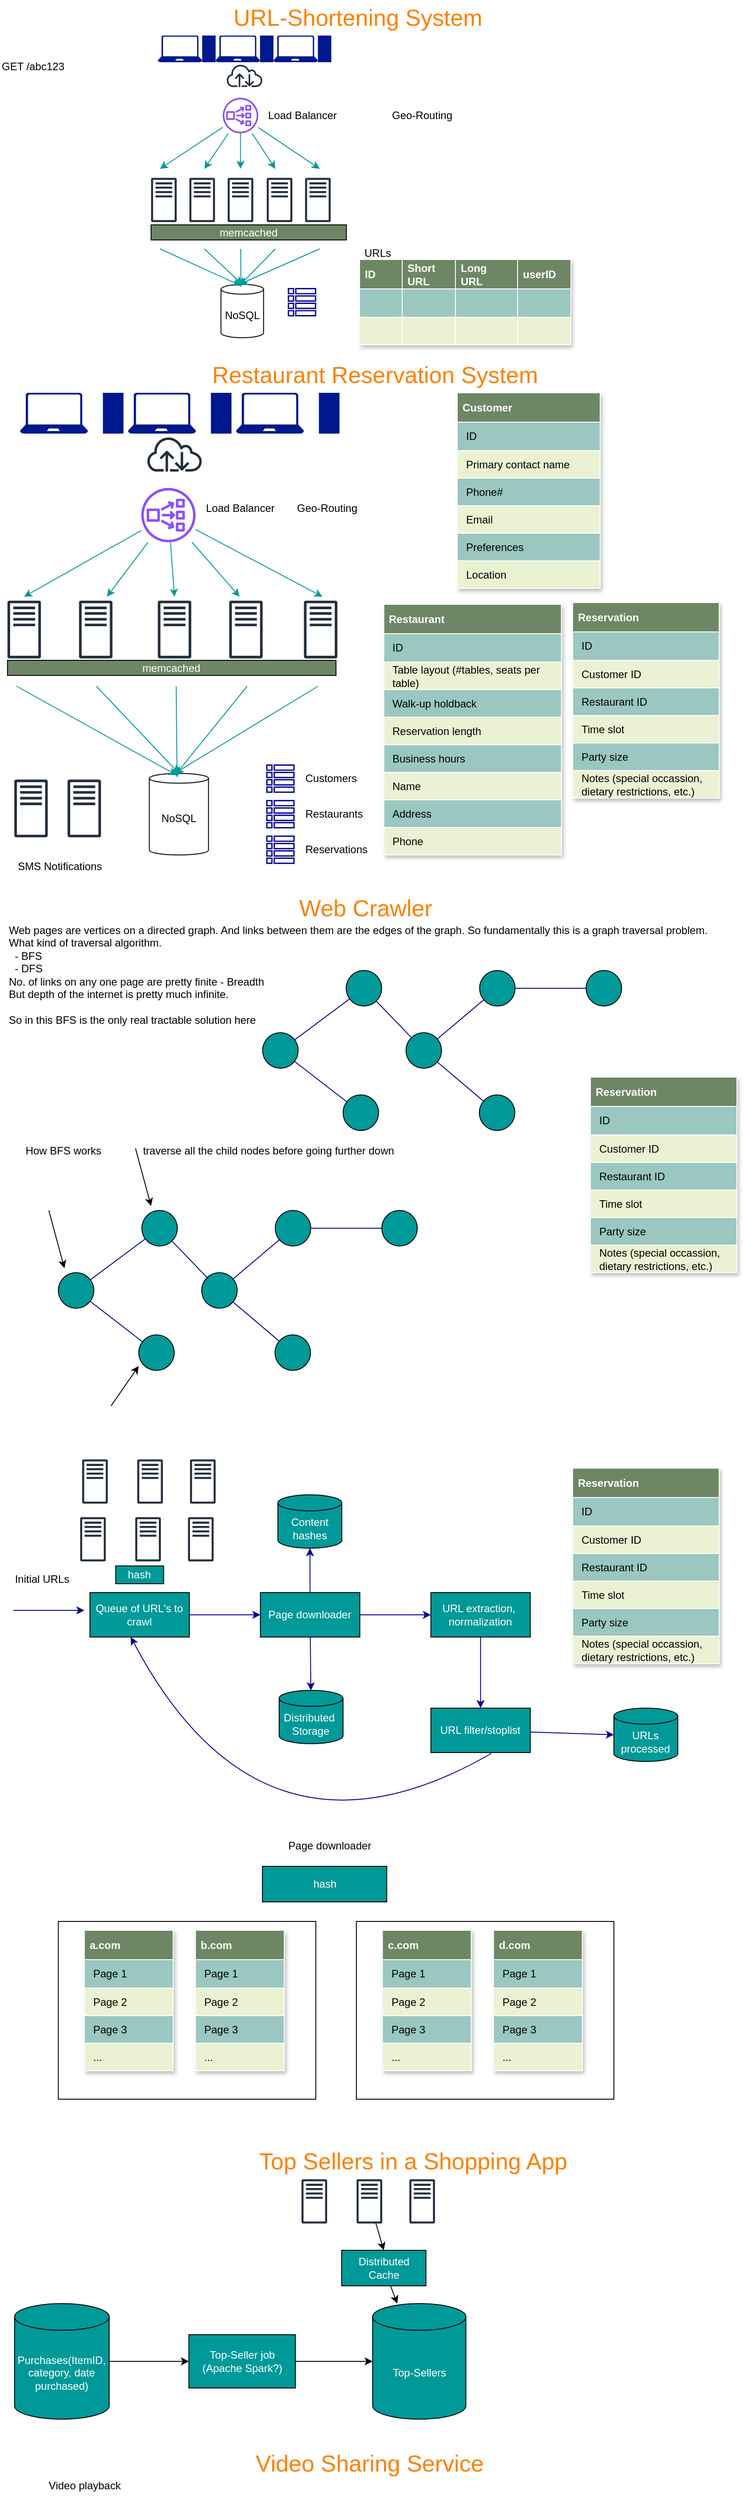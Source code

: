 <mxfile version="27.1.5">
  <diagram id="vOHxT3JWUUyc1Gbjrobd" name="Design-Interviews">
    <mxGraphModel dx="1426" dy="759" grid="1" gridSize="10" guides="1" tooltips="1" connect="1" arrows="1" fold="1" page="1" pageScale="1" pageWidth="850" pageHeight="1100" math="0" shadow="0">
      <root>
        <mxCell id="0" />
        <mxCell id="1" parent="0" />
        <mxCell id="OrIDWXb5mLOPvRGpg2cg-191" value="" style="rounded=0;whiteSpace=wrap;html=1;" parent="1" vertex="1">
          <mxGeometry x="70.7" y="2170" width="290" height="200" as="geometry" />
        </mxCell>
        <mxCell id="8" value="" style="sketch=0;outlineConnect=0;fontColor=#232F3E;gradientColor=none;strokeColor=#232F3E;fillColor=#ffffff;dashed=0;verticalLabelPosition=bottom;verticalAlign=top;align=center;html=1;fontSize=12;fontStyle=0;aspect=fixed;shape=mxgraph.aws4.resourceIcon;resIcon=mxgraph.aws4.internet;" parent="1" vertex="1">
          <mxGeometry x="255.45" y="68" width="50" height="50" as="geometry" />
        </mxCell>
        <mxCell id="2" value="" style="sketch=0;aspect=fixed;pointerEvents=1;shadow=0;dashed=0;html=1;strokeColor=none;labelPosition=center;verticalLabelPosition=bottom;verticalAlign=top;align=center;fillColor=#00188D;shape=mxgraph.azure.laptop" parent="1" vertex="1">
          <mxGeometry x="182.72" y="48" width="50" height="30" as="geometry" />
        </mxCell>
        <mxCell id="3" value="" style="sketch=0;verticalLabelPosition=bottom;sketch=0;aspect=fixed;html=1;verticalAlign=top;strokeColor=none;fillColor=#00188D;align=center;outlineConnect=0;pointerEvents=1;shape=mxgraph.citrix2.mobile;" parent="1" vertex="1">
          <mxGeometry x="232.72" y="48" width="15.15" height="30" as="geometry" />
        </mxCell>
        <mxCell id="4" value="" style="sketch=0;aspect=fixed;pointerEvents=1;shadow=0;dashed=0;html=1;strokeColor=none;labelPosition=center;verticalLabelPosition=bottom;verticalAlign=top;align=center;fillColor=#00188D;shape=mxgraph.azure.laptop" parent="1" vertex="1">
          <mxGeometry x="247.87" y="48" width="50" height="30" as="geometry" />
        </mxCell>
        <mxCell id="5" value="" style="sketch=0;verticalLabelPosition=bottom;sketch=0;aspect=fixed;html=1;verticalAlign=top;strokeColor=none;fillColor=#00188D;align=center;outlineConnect=0;pointerEvents=1;shape=mxgraph.citrix2.mobile;" parent="1" vertex="1">
          <mxGeometry x="297.87" y="48" width="15.15" height="30" as="geometry" />
        </mxCell>
        <mxCell id="6" value="" style="sketch=0;aspect=fixed;pointerEvents=1;shadow=0;dashed=0;html=1;strokeColor=none;labelPosition=center;verticalLabelPosition=bottom;verticalAlign=top;align=center;fillColor=#00188D;shape=mxgraph.azure.laptop" parent="1" vertex="1">
          <mxGeometry x="313.02" y="48" width="50" height="30" as="geometry" />
        </mxCell>
        <mxCell id="7" value="" style="sketch=0;verticalLabelPosition=bottom;sketch=0;aspect=fixed;html=1;verticalAlign=top;strokeColor=none;fillColor=#00188D;align=center;outlineConnect=0;pointerEvents=1;shape=mxgraph.citrix2.mobile;" parent="1" vertex="1">
          <mxGeometry x="363.02" y="48" width="15.15" height="30" as="geometry" />
        </mxCell>
        <mxCell id="9" value="" style="sketch=0;outlineConnect=0;fontColor=#232F3E;gradientColor=none;fillColor=#232F3D;strokeColor=none;dashed=0;verticalLabelPosition=bottom;verticalAlign=top;align=center;html=1;fontSize=12;fontStyle=0;aspect=fixed;pointerEvents=1;shape=mxgraph.aws4.traditional_server;" parent="1" vertex="1">
          <mxGeometry x="175.15" y="208" width="28.85" height="50" as="geometry" />
        </mxCell>
        <mxCell id="10" value="" style="sketch=0;outlineConnect=0;fontColor=#232F3E;gradientColor=none;fillColor=#232F3D;strokeColor=none;dashed=0;verticalLabelPosition=bottom;verticalAlign=top;align=center;html=1;fontSize=12;fontStyle=0;aspect=fixed;pointerEvents=1;shape=mxgraph.aws4.traditional_server;" parent="1" vertex="1">
          <mxGeometry x="218.3" y="208" width="28.85" height="50" as="geometry" />
        </mxCell>
        <mxCell id="11" value="" style="sketch=0;outlineConnect=0;fontColor=#232F3E;gradientColor=none;fillColor=#232F3D;strokeColor=none;dashed=0;verticalLabelPosition=bottom;verticalAlign=top;align=center;html=1;fontSize=12;fontStyle=0;aspect=fixed;pointerEvents=1;shape=mxgraph.aws4.traditional_server;" parent="1" vertex="1">
          <mxGeometry x="261.45" y="208" width="28.85" height="50" as="geometry" />
        </mxCell>
        <mxCell id="12" value="" style="sketch=0;outlineConnect=0;fontColor=#232F3E;gradientColor=none;fillColor=#232F3D;strokeColor=none;dashed=0;verticalLabelPosition=bottom;verticalAlign=top;align=center;html=1;fontSize=12;fontStyle=0;aspect=fixed;pointerEvents=1;shape=mxgraph.aws4.traditional_server;" parent="1" vertex="1">
          <mxGeometry x="305.45" y="208" width="28.85" height="50" as="geometry" />
        </mxCell>
        <mxCell id="13" value="" style="sketch=0;outlineConnect=0;fontColor=#232F3E;gradientColor=none;fillColor=#232F3D;strokeColor=none;dashed=0;verticalLabelPosition=bottom;verticalAlign=top;align=center;html=1;fontSize=12;fontStyle=0;aspect=fixed;pointerEvents=1;shape=mxgraph.aws4.traditional_server;" parent="1" vertex="1">
          <mxGeometry x="348.6" y="208" width="28.85" height="50" as="geometry" />
        </mxCell>
        <mxCell id="14" value="&lt;font style=&quot;color: rgb(255, 255, 255);&quot;&gt;memcached&lt;/font&gt;" style="rounded=0;whiteSpace=wrap;html=1;fillColor=#6D8764;" parent="1" vertex="1">
          <mxGeometry x="175.15" y="261" width="220" height="17" as="geometry" />
        </mxCell>
        <mxCell id="50" style="edgeStyle=none;html=1;strokeColor=#009999;" parent="1" source="15" edge="1">
          <mxGeometry relative="1" as="geometry">
            <mxPoint x="185.15" y="198" as="targetPoint" />
          </mxGeometry>
        </mxCell>
        <mxCell id="51" style="edgeStyle=none;html=1;strokeColor=#009999;" parent="1" source="15" edge="1">
          <mxGeometry relative="1" as="geometry">
            <mxPoint x="235.15" y="198" as="targetPoint" />
          </mxGeometry>
        </mxCell>
        <mxCell id="52" style="edgeStyle=none;html=1;strokeColor=#009999;" parent="1" source="15" edge="1">
          <mxGeometry relative="1" as="geometry">
            <mxPoint x="275.88" y="198" as="targetPoint" />
          </mxGeometry>
        </mxCell>
        <mxCell id="53" style="edgeStyle=none;html=1;strokeColor=#009999;" parent="1" source="15" edge="1">
          <mxGeometry relative="1" as="geometry">
            <mxPoint x="315.15" y="198" as="targetPoint" />
          </mxGeometry>
        </mxCell>
        <mxCell id="54" style="edgeStyle=none;html=1;strokeColor=#009999;" parent="1" source="15" edge="1">
          <mxGeometry relative="1" as="geometry">
            <mxPoint x="365.15" y="198" as="targetPoint" />
          </mxGeometry>
        </mxCell>
        <mxCell id="15" value="" style="sketch=0;outlineConnect=0;fontColor=#232F3E;gradientColor=none;fillColor=#8C4FFF;strokeColor=none;dashed=0;verticalLabelPosition=bottom;verticalAlign=top;align=center;html=1;fontSize=12;fontStyle=0;aspect=fixed;pointerEvents=1;shape=mxgraph.aws4.network_load_balancer;" parent="1" vertex="1">
          <mxGeometry x="255.88" y="118" width="40" height="40" as="geometry" />
        </mxCell>
        <mxCell id="16" value="NoSQL" style="shape=cylinder3;whiteSpace=wrap;html=1;boundedLbl=1;backgroundOutline=1;size=5.5;" parent="1" vertex="1">
          <mxGeometry x="253.88" y="328" width="48" height="60" as="geometry" />
        </mxCell>
        <mxCell id="17" value="Assets" style="childLayout=tableLayout;recursiveResize=0;strokeColor=#FFFFFF;fillColor=#A7C942;shadow=1;" parent="1" vertex="1">
          <mxGeometry x="410" y="300" width="237.7" height="96" as="geometry" />
        </mxCell>
        <mxCell id="18" style="shape=tableRow;horizontal=0;startSize=0;swimlaneHead=0;swimlaneBody=0;top=0;left=0;bottom=0;right=0;dropTarget=0;collapsible=0;recursiveResize=0;expand=0;fontStyle=0;strokeColor=inherit;fillColor=#6D8764;" parent="17" vertex="1">
          <mxGeometry width="237.7" height="33" as="geometry" />
        </mxCell>
        <mxCell id="19" value="ID" style="connectable=0;recursiveResize=0;strokeColor=inherit;fillColor=#6D8764;align=left;fontStyle=1;fontColor=#FFFFFF;html=1;spacingLeft=4;" parent="18" vertex="1">
          <mxGeometry width="48" height="33" as="geometry">
            <mxRectangle width="48" height="33" as="alternateBounds" />
          </mxGeometry>
        </mxCell>
        <mxCell id="20" value="&lt;font style=&quot;color: rgb(255, 255, 255);&quot;&gt;Short&amp;nbsp;&lt;/font&gt;&lt;div&gt;&lt;font style=&quot;color: rgb(255, 255, 255);&quot;&gt;URL&lt;/font&gt;&lt;/div&gt;" style="connectable=0;recursiveResize=0;strokeColor=inherit;fillColor=#6D8764;align=left;fontStyle=1;fontColor=#FFFFFF;html=1;spacingLeft=4;" parent="18" vertex="1">
          <mxGeometry x="48" width="60" height="33" as="geometry">
            <mxRectangle width="60" height="33" as="alternateBounds" />
          </mxGeometry>
        </mxCell>
        <mxCell id="21" value="Long&amp;nbsp;&lt;div&gt;&lt;font style=&quot;color: rgb(255, 255, 255);&quot;&gt;URL&lt;/font&gt;&lt;/div&gt;" style="connectable=0;recursiveResize=0;strokeColor=inherit;fillColor=#6D8764;align=left;fontStyle=1;fontColor=#FFFFFF;html=1;spacingLeft=4;" parent="18" vertex="1">
          <mxGeometry x="108" width="70" height="33" as="geometry">
            <mxRectangle width="70" height="33" as="alternateBounds" />
          </mxGeometry>
        </mxCell>
        <mxCell id="38" value="userID" style="connectable=0;recursiveResize=0;strokeColor=inherit;fillColor=#6D8764;align=left;fontStyle=1;fontColor=#FFFFFF;html=1;spacingLeft=4;" parent="18" vertex="1">
          <mxGeometry x="178" width="60" height="33" as="geometry">
            <mxRectangle width="60" height="33" as="alternateBounds" />
          </mxGeometry>
        </mxCell>
        <mxCell id="22" value="" style="shape=tableRow;horizontal=0;startSize=0;swimlaneHead=0;swimlaneBody=0;top=0;left=0;bottom=0;right=0;dropTarget=0;collapsible=0;recursiveResize=0;expand=0;fontStyle=0;strokeColor=inherit;fillColor=#9AC7BF;" parent="17" vertex="1">
          <mxGeometry y="33" width="237.7" height="32" as="geometry" />
        </mxCell>
        <mxCell id="23" value="" style="connectable=0;recursiveResize=0;strokeColor=inherit;fillColor=inherit;align=center;whiteSpace=wrap;html=1;" parent="22" vertex="1">
          <mxGeometry width="48" height="32" as="geometry">
            <mxRectangle width="48" height="32" as="alternateBounds" />
          </mxGeometry>
        </mxCell>
        <mxCell id="24" value="" style="connectable=0;recursiveResize=0;strokeColor=inherit;fillColor=inherit;align=center;whiteSpace=wrap;html=1;" parent="22" vertex="1">
          <mxGeometry x="48" width="60" height="32" as="geometry">
            <mxRectangle width="60" height="32" as="alternateBounds" />
          </mxGeometry>
        </mxCell>
        <mxCell id="25" value="" style="connectable=0;recursiveResize=0;strokeColor=inherit;fillColor=inherit;align=center;whiteSpace=wrap;html=1;" parent="22" vertex="1">
          <mxGeometry x="108" width="70" height="32" as="geometry">
            <mxRectangle width="70" height="32" as="alternateBounds" />
          </mxGeometry>
        </mxCell>
        <mxCell id="39" style="connectable=0;recursiveResize=0;strokeColor=inherit;fillColor=inherit;align=center;whiteSpace=wrap;html=1;" parent="22" vertex="1">
          <mxGeometry x="178" width="60" height="32" as="geometry">
            <mxRectangle width="60" height="32" as="alternateBounds" />
          </mxGeometry>
        </mxCell>
        <mxCell id="26" value="" style="shape=tableRow;horizontal=0;startSize=0;swimlaneHead=0;swimlaneBody=0;top=0;left=0;bottom=0;right=0;dropTarget=0;collapsible=0;recursiveResize=0;expand=0;fontStyle=1;strokeColor=inherit;fillColor=#EAF2D3;" parent="17" vertex="1">
          <mxGeometry y="65" width="237.7" height="31" as="geometry" />
        </mxCell>
        <mxCell id="27" value="" style="connectable=0;recursiveResize=0;strokeColor=inherit;fillColor=inherit;whiteSpace=wrap;html=1;" parent="26" vertex="1">
          <mxGeometry width="48" height="31" as="geometry">
            <mxRectangle width="48" height="31" as="alternateBounds" />
          </mxGeometry>
        </mxCell>
        <mxCell id="28" value="" style="connectable=0;recursiveResize=0;strokeColor=inherit;fillColor=inherit;whiteSpace=wrap;html=1;" parent="26" vertex="1">
          <mxGeometry x="48" width="60" height="31" as="geometry">
            <mxRectangle width="60" height="31" as="alternateBounds" />
          </mxGeometry>
        </mxCell>
        <mxCell id="29" value="" style="connectable=0;recursiveResize=0;strokeColor=inherit;fillColor=inherit;whiteSpace=wrap;html=1;" parent="26" vertex="1">
          <mxGeometry x="108" width="70" height="31" as="geometry">
            <mxRectangle width="70" height="31" as="alternateBounds" />
          </mxGeometry>
        </mxCell>
        <mxCell id="40" style="connectable=0;recursiveResize=0;strokeColor=inherit;fillColor=inherit;whiteSpace=wrap;html=1;" parent="26" vertex="1">
          <mxGeometry x="178" width="60" height="31" as="geometry">
            <mxRectangle width="60" height="31" as="alternateBounds" />
          </mxGeometry>
        </mxCell>
        <mxCell id="43" value="URLs" style="text;html=1;align=center;verticalAlign=middle;resizable=0;points=[];autosize=1;strokeColor=none;fillColor=none;" parent="1" vertex="1">
          <mxGeometry x="405.45" y="278" width="50" height="30" as="geometry" />
        </mxCell>
        <mxCell id="44" value="" style="sketch=0;outlineConnect=0;fontColor=#232F3E;gradientColor=none;strokeColor=#000099;fillColor=#ffffff;dashed=0;verticalLabelPosition=bottom;verticalAlign=top;align=center;html=1;fontSize=12;fontStyle=0;aspect=fixed;shape=mxgraph.aws4.resourceIcon;resIcon=mxgraph.aws4.table;" parent="1" vertex="1">
          <mxGeometry x="325.15" y="328" width="40" height="40" as="geometry" />
        </mxCell>
        <mxCell id="48" value="Load Balancer" style="text;html=1;align=left;verticalAlign=middle;resizable=0;points=[];autosize=1;strokeColor=none;fillColor=none;" parent="1" vertex="1">
          <mxGeometry x="305.45" y="123" width="100" height="30" as="geometry" />
        </mxCell>
        <mxCell id="49" value="Geo-Routing" style="text;html=1;align=center;verticalAlign=middle;resizable=0;points=[];autosize=1;strokeColor=none;fillColor=none;" parent="1" vertex="1">
          <mxGeometry x="435.15" y="123" width="90" height="30" as="geometry" />
        </mxCell>
        <mxCell id="55" style="edgeStyle=none;html=1;strokeColor=#009999;startArrow=classic;startFill=1;endArrow=none;endFill=0;exitX=0.463;exitY=0.022;exitDx=0;exitDy=0;exitPerimeter=0;" parent="1" source="16" edge="1">
          <mxGeometry relative="1" as="geometry">
            <mxPoint x="185.15" y="288" as="targetPoint" />
            <mxPoint x="256.15" y="326" as="sourcePoint" />
          </mxGeometry>
        </mxCell>
        <mxCell id="56" style="edgeStyle=none;html=1;strokeColor=#009999;startArrow=classic;startFill=1;endArrow=none;endFill=0;exitX=0.5;exitY=0;exitDx=0;exitDy=0;exitPerimeter=0;" parent="1" source="16" edge="1">
          <mxGeometry relative="1" as="geometry">
            <mxPoint x="235.15" y="288" as="targetPoint" />
            <mxPoint x="262.15" y="333" as="sourcePoint" />
          </mxGeometry>
        </mxCell>
        <mxCell id="57" style="edgeStyle=none;html=1;strokeColor=#009999;startArrow=classic;startFill=1;endArrow=none;endFill=0;exitX=0.469;exitY=0.05;exitDx=0;exitDy=0;exitPerimeter=0;" parent="1" source="16" edge="1">
          <mxGeometry relative="1" as="geometry">
            <mxPoint x="276.15" y="288" as="targetPoint" />
            <mxPoint x="276.15" y="333" as="sourcePoint" />
          </mxGeometry>
        </mxCell>
        <mxCell id="58" style="edgeStyle=none;html=1;strokeColor=#009999;startArrow=classic;startFill=1;endArrow=none;endFill=0;exitX=0.44;exitY=0.018;exitDx=0;exitDy=0;exitPerimeter=0;" parent="1" source="16" edge="1">
          <mxGeometry relative="1" as="geometry">
            <mxPoint x="315.15" y="288" as="targetPoint" />
            <mxPoint x="289.15" y="333" as="sourcePoint" />
          </mxGeometry>
        </mxCell>
        <mxCell id="59" style="edgeStyle=none;html=1;strokeColor=#009999;startArrow=classic;startFill=1;endArrow=none;endFill=0;exitX=0.428;exitY=-0.001;exitDx=0;exitDy=0;exitPerimeter=0;" parent="1" source="16" edge="1">
          <mxGeometry relative="1" as="geometry">
            <mxPoint x="365.15" y="288" as="targetPoint" />
            <mxPoint x="296.15" y="326" as="sourcePoint" />
          </mxGeometry>
        </mxCell>
        <mxCell id="60" value="GET /abc123" style="text;html=1;align=left;verticalAlign=middle;resizable=0;points=[];autosize=1;strokeColor=none;fillColor=none;" parent="1" vertex="1">
          <mxGeometry x="5.15" y="68" width="90" height="30" as="geometry" />
        </mxCell>
        <mxCell id="NdPYWldVcCUI9Mhn2iDV-60" value="&lt;font style=&quot;font-size: 26px; color: rgb(255, 128, 0);&quot;&gt;Restaurant Reservation System&lt;/font&gt;" style="text;html=1;align=left;verticalAlign=middle;resizable=0;points=[];autosize=1;strokeColor=none;fillColor=none;" parent="1" vertex="1">
          <mxGeometry x="241.72" y="410" width="390" height="40" as="geometry" />
        </mxCell>
        <mxCell id="NdPYWldVcCUI9Mhn2iDV-61" value="" style="sketch=0;outlineConnect=0;fontColor=#232F3E;gradientColor=none;strokeColor=#000099;fillColor=#ffffff;dashed=0;verticalLabelPosition=bottom;verticalAlign=top;align=center;html=1;fontSize=12;fontStyle=0;aspect=fixed;shape=mxgraph.aws4.resourceIcon;resIcon=mxgraph.aws4.table;" parent="1" vertex="1">
          <mxGeometry x="300.84" y="864.12" width="40" height="40" as="geometry" />
        </mxCell>
        <mxCell id="NdPYWldVcCUI9Mhn2iDV-62" value="" style="sketch=0;outlineConnect=0;fontColor=#232F3E;gradientColor=none;strokeColor=#232F3E;fillColor=#ffffff;dashed=0;verticalLabelPosition=bottom;verticalAlign=top;align=center;html=1;fontSize=12;fontStyle=0;aspect=fixed;shape=mxgraph.aws4.resourceIcon;resIcon=mxgraph.aws4.internet;" parent="1" vertex="1">
          <mxGeometry x="163.361" y="480.588" width="76.471" height="76.471" as="geometry" />
        </mxCell>
        <mxCell id="NdPYWldVcCUI9Mhn2iDV-63" value="" style="sketch=0;aspect=fixed;pointerEvents=1;shadow=0;dashed=0;html=1;strokeColor=none;labelPosition=center;verticalLabelPosition=bottom;verticalAlign=top;align=center;fillColor=#00188D;shape=mxgraph.azure.laptop" parent="1" vertex="1">
          <mxGeometry x="27.564" y="450" width="76.471" height="45.882" as="geometry" />
        </mxCell>
        <mxCell id="NdPYWldVcCUI9Mhn2iDV-64" value="" style="sketch=0;verticalLabelPosition=bottom;sketch=0;aspect=fixed;html=1;verticalAlign=top;strokeColor=none;fillColor=#00188D;align=center;outlineConnect=0;pointerEvents=1;shape=mxgraph.citrix2.mobile;" parent="1" vertex="1">
          <mxGeometry x="120.921" y="450" width="23.171" height="45.882" as="geometry" />
        </mxCell>
        <mxCell id="NdPYWldVcCUI9Mhn2iDV-65" value="" style="sketch=0;aspect=fixed;pointerEvents=1;shadow=0;dashed=0;html=1;strokeColor=none;labelPosition=center;verticalLabelPosition=bottom;verticalAlign=top;align=center;fillColor=#00188D;shape=mxgraph.azure.laptop" parent="1" vertex="1">
          <mxGeometry x="149.208" y="450" width="76.471" height="45.882" as="geometry" />
        </mxCell>
        <mxCell id="NdPYWldVcCUI9Mhn2iDV-66" value="" style="sketch=0;verticalLabelPosition=bottom;sketch=0;aspect=fixed;html=1;verticalAlign=top;strokeColor=none;fillColor=#00188D;align=center;outlineConnect=0;pointerEvents=1;shape=mxgraph.citrix2.mobile;" parent="1" vertex="1">
          <mxGeometry x="242.564" y="450" width="23.171" height="45.882" as="geometry" />
        </mxCell>
        <mxCell id="NdPYWldVcCUI9Mhn2iDV-67" value="" style="sketch=0;aspect=fixed;pointerEvents=1;shadow=0;dashed=0;html=1;strokeColor=none;labelPosition=center;verticalLabelPosition=bottom;verticalAlign=top;align=center;fillColor=#00188D;shape=mxgraph.azure.laptop" parent="1" vertex="1">
          <mxGeometry x="270.851" y="450" width="76.471" height="45.882" as="geometry" />
        </mxCell>
        <mxCell id="NdPYWldVcCUI9Mhn2iDV-68" value="" style="sketch=0;verticalLabelPosition=bottom;sketch=0;aspect=fixed;html=1;verticalAlign=top;strokeColor=none;fillColor=#00188D;align=center;outlineConnect=0;pointerEvents=1;shape=mxgraph.citrix2.mobile;" parent="1" vertex="1">
          <mxGeometry x="364.208" y="450" width="23.171" height="45.882" as="geometry" />
        </mxCell>
        <mxCell id="NdPYWldVcCUI9Mhn2iDV-69" value="" style="sketch=0;outlineConnect=0;fontColor=#232F3E;gradientColor=none;fillColor=#232F3D;strokeColor=none;dashed=0;verticalLabelPosition=bottom;verticalAlign=top;align=center;html=1;fontSize=12;fontStyle=0;aspect=fixed;pointerEvents=1;shape=mxgraph.aws4.traditional_server;" parent="1" vertex="1">
          <mxGeometry x="13.43" y="683.71" width="37.67" height="65.29" as="geometry" />
        </mxCell>
        <mxCell id="NdPYWldVcCUI9Mhn2iDV-70" value="" style="sketch=0;outlineConnect=0;fontColor=#232F3E;gradientColor=none;fillColor=#232F3D;strokeColor=none;dashed=0;verticalLabelPosition=bottom;verticalAlign=top;align=center;html=1;fontSize=12;fontStyle=0;aspect=fixed;pointerEvents=1;shape=mxgraph.aws4.traditional_server;" parent="1" vertex="1">
          <mxGeometry x="94" y="683.71" width="37.67" height="65.29" as="geometry" />
        </mxCell>
        <mxCell id="NdPYWldVcCUI9Mhn2iDV-71" value="" style="sketch=0;outlineConnect=0;fontColor=#232F3E;gradientColor=none;fillColor=#232F3D;strokeColor=none;dashed=0;verticalLabelPosition=bottom;verticalAlign=top;align=center;html=1;fontSize=12;fontStyle=0;aspect=fixed;pointerEvents=1;shape=mxgraph.aws4.traditional_server;" parent="1" vertex="1">
          <mxGeometry x="182.76" y="683.71" width="37.67" height="65.29" as="geometry" />
        </mxCell>
        <mxCell id="NdPYWldVcCUI9Mhn2iDV-72" value="" style="sketch=0;outlineConnect=0;fontColor=#232F3E;gradientColor=none;fillColor=#232F3D;strokeColor=none;dashed=0;verticalLabelPosition=bottom;verticalAlign=top;align=center;html=1;fontSize=12;fontStyle=0;aspect=fixed;pointerEvents=1;shape=mxgraph.aws4.traditional_server;" parent="1" vertex="1">
          <mxGeometry x="263.17" y="683.71" width="37.67" height="65.29" as="geometry" />
        </mxCell>
        <mxCell id="NdPYWldVcCUI9Mhn2iDV-73" value="" style="sketch=0;outlineConnect=0;fontColor=#232F3E;gradientColor=none;fillColor=#232F3D;strokeColor=none;dashed=0;verticalLabelPosition=bottom;verticalAlign=top;align=center;html=1;fontSize=12;fontStyle=0;aspect=fixed;pointerEvents=1;shape=mxgraph.aws4.traditional_server;" parent="1" vertex="1">
          <mxGeometry x="347.32" y="683.71" width="37.67" height="65.29" as="geometry" />
        </mxCell>
        <mxCell id="NdPYWldVcCUI9Mhn2iDV-74" style="edgeStyle=none;html=1;strokeColor=#009999;" parent="1" source="NdPYWldVcCUI9Mhn2iDV-79" edge="1">
          <mxGeometry relative="1" as="geometry">
            <mxPoint x="32.101" y="679.412" as="targetPoint" />
          </mxGeometry>
        </mxCell>
        <mxCell id="NdPYWldVcCUI9Mhn2iDV-75" style="edgeStyle=none;html=1;strokeColor=#009999;" parent="1" source="NdPYWldVcCUI9Mhn2iDV-79" edge="1">
          <mxGeometry relative="1" as="geometry">
            <mxPoint x="125.458" y="679.412" as="targetPoint" />
          </mxGeometry>
        </mxCell>
        <mxCell id="NdPYWldVcCUI9Mhn2iDV-76" style="edgeStyle=none;html=1;strokeColor=#009999;" parent="1" source="NdPYWldVcCUI9Mhn2iDV-79" edge="1">
          <mxGeometry relative="1" as="geometry">
            <mxPoint x="201.506" y="679.412" as="targetPoint" />
          </mxGeometry>
        </mxCell>
        <mxCell id="NdPYWldVcCUI9Mhn2iDV-77" style="edgeStyle=none;html=1;strokeColor=#009999;" parent="1" source="NdPYWldVcCUI9Mhn2iDV-79" edge="1">
          <mxGeometry relative="1" as="geometry">
            <mxPoint x="274.828" y="679.412" as="targetPoint" />
          </mxGeometry>
        </mxCell>
        <mxCell id="NdPYWldVcCUI9Mhn2iDV-78" style="edgeStyle=none;html=1;strokeColor=#009999;" parent="1" source="NdPYWldVcCUI9Mhn2iDV-79" edge="1">
          <mxGeometry relative="1" as="geometry">
            <mxPoint x="368.185" y="679.412" as="targetPoint" />
          </mxGeometry>
        </mxCell>
        <mxCell id="NdPYWldVcCUI9Mhn2iDV-79" value="" style="sketch=0;outlineConnect=0;fontColor=#232F3E;gradientColor=none;fillColor=#8C4FFF;strokeColor=none;dashed=0;verticalLabelPosition=bottom;verticalAlign=top;align=center;html=1;fontSize=12;fontStyle=0;aspect=fixed;pointerEvents=1;shape=mxgraph.aws4.network_load_balancer;" parent="1" vertex="1">
          <mxGeometry x="164.163" y="557.059" width="61.176" height="61.176" as="geometry" />
        </mxCell>
        <mxCell id="NdPYWldVcCUI9Mhn2iDV-80" value="NoSQL" style="shape=cylinder3;whiteSpace=wrap;html=1;boundedLbl=1;backgroundOutline=1;size=5.5;" parent="1" vertex="1">
          <mxGeometry x="173.21" y="878.24" width="66.62" height="91.76" as="geometry" />
        </mxCell>
        <mxCell id="NdPYWldVcCUI9Mhn2iDV-81" value="Load Balancer" style="text;html=1;align=left;verticalAlign=middle;resizable=0;points=[];autosize=1;strokeColor=none;fillColor=none;" parent="1" vertex="1">
          <mxGeometry x="234.877" y="564.706" width="100" height="30" as="geometry" />
        </mxCell>
        <mxCell id="NdPYWldVcCUI9Mhn2iDV-82" style="edgeStyle=none;html=1;strokeColor=#009999;startArrow=classic;startFill=1;endArrow=none;endFill=0;exitX=0.463;exitY=0.022;exitDx=0;exitDy=0;exitPerimeter=0;" parent="1" source="NdPYWldVcCUI9Mhn2iDV-80" edge="1">
          <mxGeometry relative="1" as="geometry">
            <mxPoint x="23.43" y="780" as="targetPoint" />
            <mxPoint x="164.668" y="875.176" as="sourcePoint" />
          </mxGeometry>
        </mxCell>
        <mxCell id="NdPYWldVcCUI9Mhn2iDV-83" style="edgeStyle=none;html=1;strokeColor=#009999;startArrow=classic;startFill=1;endArrow=none;endFill=0;exitX=0.5;exitY=0;exitDx=0;exitDy=0;exitPerimeter=0;" parent="1" source="NdPYWldVcCUI9Mhn2iDV-80" edge="1">
          <mxGeometry relative="1" as="geometry">
            <mxPoint x="113.43" y="780" as="targetPoint" />
            <mxPoint x="175.87" y="885.882" as="sourcePoint" />
          </mxGeometry>
        </mxCell>
        <mxCell id="NdPYWldVcCUI9Mhn2iDV-84" style="edgeStyle=none;html=1;strokeColor=#009999;startArrow=classic;startFill=1;endArrow=none;endFill=0;exitX=0.469;exitY=0.05;exitDx=0;exitDy=0;exitPerimeter=0;" parent="1" source="NdPYWldVcCUI9Mhn2iDV-80" edge="1">
          <mxGeometry relative="1" as="geometry">
            <mxPoint x="203.43" y="780" as="targetPoint" />
            <mxPoint x="202.01" y="885.882" as="sourcePoint" />
          </mxGeometry>
        </mxCell>
        <mxCell id="NdPYWldVcCUI9Mhn2iDV-85" style="edgeStyle=none;html=1;strokeColor=#009999;startArrow=classic;startFill=1;endArrow=none;endFill=0;exitX=0.44;exitY=0.018;exitDx=0;exitDy=0;exitPerimeter=0;" parent="1" source="NdPYWldVcCUI9Mhn2iDV-80" edge="1">
          <mxGeometry relative="1" as="geometry">
            <mxPoint x="283.43" y="780" as="targetPoint" />
            <mxPoint x="226.283" y="885.882" as="sourcePoint" />
          </mxGeometry>
        </mxCell>
        <mxCell id="NdPYWldVcCUI9Mhn2iDV-86" style="edgeStyle=none;html=1;strokeColor=#009999;startArrow=classic;startFill=1;endArrow=none;endFill=0;exitX=0.428;exitY=-0.001;exitDx=0;exitDy=0;exitPerimeter=0;" parent="1" source="NdPYWldVcCUI9Mhn2iDV-80" edge="1">
          <mxGeometry relative="1" as="geometry">
            <mxPoint x="363.43" y="780" as="targetPoint" />
            <mxPoint x="239.353" y="875.176" as="sourcePoint" />
          </mxGeometry>
        </mxCell>
        <mxCell id="NdPYWldVcCUI9Mhn2iDV-87" value="" style="sketch=0;outlineConnect=0;fontColor=#232F3E;gradientColor=none;strokeColor=#000099;fillColor=#ffffff;dashed=0;verticalLabelPosition=bottom;verticalAlign=top;align=center;html=1;fontSize=12;fontStyle=0;aspect=fixed;shape=mxgraph.aws4.resourceIcon;resIcon=mxgraph.aws4.table;" parent="1" vertex="1">
          <mxGeometry x="300.84" y="904.12" width="40" height="40" as="geometry" />
        </mxCell>
        <mxCell id="NdPYWldVcCUI9Mhn2iDV-88" value="" style="sketch=0;outlineConnect=0;fontColor=#232F3E;gradientColor=none;strokeColor=#000099;fillColor=#ffffff;dashed=0;verticalLabelPosition=bottom;verticalAlign=top;align=center;html=1;fontSize=12;fontStyle=0;aspect=fixed;shape=mxgraph.aws4.resourceIcon;resIcon=mxgraph.aws4.table;" parent="1" vertex="1">
          <mxGeometry x="300.84" y="944.12" width="40" height="40" as="geometry" />
        </mxCell>
        <mxCell id="NdPYWldVcCUI9Mhn2iDV-89" value="Customers" style="text;html=1;align=left;verticalAlign=middle;resizable=0;points=[];autosize=1;strokeColor=none;fillColor=none;" parent="1" vertex="1">
          <mxGeometry x="347.32" y="869.12" width="80" height="30" as="geometry" />
        </mxCell>
        <mxCell id="NdPYWldVcCUI9Mhn2iDV-90" value="Restaurants" style="text;html=1;align=left;verticalAlign=middle;resizable=0;points=[];autosize=1;strokeColor=none;fillColor=none;" parent="1" vertex="1">
          <mxGeometry x="347.32" y="909.12" width="90" height="30" as="geometry" />
        </mxCell>
        <mxCell id="NdPYWldVcCUI9Mhn2iDV-91" value="Reservations" style="text;html=1;align=left;verticalAlign=middle;resizable=0;points=[];autosize=1;strokeColor=none;fillColor=none;" parent="1" vertex="1">
          <mxGeometry x="347.32" y="949.12" width="90" height="30" as="geometry" />
        </mxCell>
        <mxCell id="NdPYWldVcCUI9Mhn2iDV-92" value="" style="sketch=0;outlineConnect=0;fontColor=#232F3E;gradientColor=none;fillColor=#232F3D;strokeColor=none;dashed=0;verticalLabelPosition=bottom;verticalAlign=top;align=center;html=1;fontSize=12;fontStyle=0;aspect=fixed;pointerEvents=1;shape=mxgraph.aws4.traditional_server;" parent="1" vertex="1">
          <mxGeometry x="81.1" y="885" width="37.67" height="65.29" as="geometry" />
        </mxCell>
        <mxCell id="NdPYWldVcCUI9Mhn2iDV-93" value="" style="sketch=0;outlineConnect=0;fontColor=#232F3E;gradientColor=none;fillColor=#232F3D;strokeColor=none;dashed=0;verticalLabelPosition=bottom;verticalAlign=top;align=center;html=1;fontSize=12;fontStyle=0;aspect=fixed;pointerEvents=1;shape=mxgraph.aws4.traditional_server;" parent="1" vertex="1">
          <mxGeometry x="21.1" y="885" width="37.67" height="65.29" as="geometry" />
        </mxCell>
        <mxCell id="NdPYWldVcCUI9Mhn2iDV-94" value="SMS Notifications" style="text;html=1;align=center;verticalAlign=middle;resizable=0;points=[];autosize=1;strokeColor=none;fillColor=none;" parent="1" vertex="1">
          <mxGeometry x="11.67" y="968" width="120" height="30" as="geometry" />
        </mxCell>
        <mxCell id="NdPYWldVcCUI9Mhn2iDV-95" value="Geo-Routing" style="text;html=1;align=center;verticalAlign=middle;resizable=0;points=[];autosize=1;strokeColor=none;fillColor=none;" parent="1" vertex="1">
          <mxGeometry x="328.02" y="564.71" width="90" height="30" as="geometry" />
        </mxCell>
        <mxCell id="NdPYWldVcCUI9Mhn2iDV-96" value="&lt;font style=&quot;color: rgb(255, 255, 255);&quot;&gt;memcached&lt;/font&gt;" style="rounded=0;whiteSpace=wrap;html=1;fillColor=#6D8764;" parent="1" vertex="1">
          <mxGeometry x="13.43" y="751" width="370" height="17" as="geometry" />
        </mxCell>
        <mxCell id="NdPYWldVcCUI9Mhn2iDV-97" value="&lt;font style=&quot;font-size: 26px; color: rgb(255, 128, 0);&quot;&gt;URL-Shortening System&lt;/font&gt;" style="text;html=1;align=left;verticalAlign=middle;resizable=0;points=[];autosize=1;strokeColor=none;fillColor=none;" parent="1" vertex="1">
          <mxGeometry x="265.73" y="8" width="300" height="40" as="geometry" />
        </mxCell>
        <mxCell id="NdPYWldVcCUI9Mhn2iDV-98" value="Assets" style="childLayout=tableLayout;recursiveResize=0;strokeColor=#FFFFFF;fillColor=#A7C942;shadow=1;spacingTop=0;spacingLeft=0;" parent="1" vertex="1">
          <mxGeometry x="520" y="450" width="161" height="220" as="geometry" />
        </mxCell>
        <mxCell id="NdPYWldVcCUI9Mhn2iDV-99" style="shape=tableRow;horizontal=0;startSize=0;swimlaneHead=0;swimlaneBody=0;top=0;left=0;bottom=0;right=0;dropTarget=0;collapsible=0;recursiveResize=0;expand=0;fontStyle=0;strokeColor=inherit;fillColor=#6D8764;" parent="NdPYWldVcCUI9Mhn2iDV-98" vertex="1">
          <mxGeometry width="161" height="33" as="geometry" />
        </mxCell>
        <mxCell id="NdPYWldVcCUI9Mhn2iDV-100" value="Customer" style="connectable=0;recursiveResize=0;strokeColor=inherit;fillColor=#6D8764;align=left;fontStyle=1;fontColor=#FFFFFF;html=1;spacingLeft=4;" parent="NdPYWldVcCUI9Mhn2iDV-99" vertex="1">
          <mxGeometry width="161" height="33" as="geometry">
            <mxRectangle width="161" height="33" as="alternateBounds" />
          </mxGeometry>
        </mxCell>
        <mxCell id="NdPYWldVcCUI9Mhn2iDV-104" value="" style="shape=tableRow;horizontal=0;startSize=0;swimlaneHead=0;swimlaneBody=0;top=0;left=0;bottom=0;right=0;dropTarget=0;collapsible=0;recursiveResize=0;expand=0;fontStyle=0;strokeColor=inherit;fillColor=#9AC7BF;" parent="NdPYWldVcCUI9Mhn2iDV-98" vertex="1">
          <mxGeometry y="33" width="161" height="32" as="geometry" />
        </mxCell>
        <mxCell id="NdPYWldVcCUI9Mhn2iDV-105" value="ID" style="connectable=0;recursiveResize=0;strokeColor=inherit;fillColor=inherit;align=left;whiteSpace=wrap;html=1;spacingLeft=8;" parent="NdPYWldVcCUI9Mhn2iDV-104" vertex="1">
          <mxGeometry width="161" height="32" as="geometry">
            <mxRectangle width="161" height="32" as="alternateBounds" />
          </mxGeometry>
        </mxCell>
        <mxCell id="NdPYWldVcCUI9Mhn2iDV-109" value="" style="shape=tableRow;horizontal=0;startSize=0;swimlaneHead=0;swimlaneBody=0;top=0;left=0;bottom=0;right=0;dropTarget=0;collapsible=0;recursiveResize=0;expand=0;fontStyle=1;strokeColor=inherit;fillColor=#EAF2D3;" parent="NdPYWldVcCUI9Mhn2iDV-98" vertex="1">
          <mxGeometry y="65" width="161" height="31" as="geometry" />
        </mxCell>
        <mxCell id="NdPYWldVcCUI9Mhn2iDV-110" value="Primary contact name" style="connectable=0;recursiveResize=0;strokeColor=inherit;fillColor=inherit;whiteSpace=wrap;html=1;align=left;spacingLeft=8;" parent="NdPYWldVcCUI9Mhn2iDV-109" vertex="1">
          <mxGeometry width="161" height="31" as="geometry">
            <mxRectangle width="161" height="31" as="alternateBounds" />
          </mxGeometry>
        </mxCell>
        <mxCell id="NdPYWldVcCUI9Mhn2iDV-114" style="shape=tableRow;horizontal=0;startSize=0;swimlaneHead=0;swimlaneBody=0;top=0;left=0;bottom=0;right=0;dropTarget=0;collapsible=0;recursiveResize=0;expand=0;fontStyle=1;strokeColor=inherit;fillColor=#9AC7BF;" parent="NdPYWldVcCUI9Mhn2iDV-98" vertex="1">
          <mxGeometry y="96" width="161" height="31" as="geometry" />
        </mxCell>
        <mxCell id="NdPYWldVcCUI9Mhn2iDV-115" value="Phone#" style="connectable=0;recursiveResize=0;strokeColor=inherit;fillColor=inherit;whiteSpace=wrap;html=1;align=left;spacingLeft=8;" parent="NdPYWldVcCUI9Mhn2iDV-114" vertex="1">
          <mxGeometry width="161" height="31" as="geometry">
            <mxRectangle width="161" height="31" as="alternateBounds" />
          </mxGeometry>
        </mxCell>
        <mxCell id="NdPYWldVcCUI9Mhn2iDV-116" style="shape=tableRow;horizontal=0;startSize=0;swimlaneHead=0;swimlaneBody=0;top=0;left=0;bottom=0;right=0;dropTarget=0;collapsible=0;recursiveResize=0;expand=0;fontStyle=1;strokeColor=inherit;fillColor=#EAF2D3;" parent="NdPYWldVcCUI9Mhn2iDV-98" vertex="1">
          <mxGeometry y="127" width="161" height="31" as="geometry" />
        </mxCell>
        <mxCell id="NdPYWldVcCUI9Mhn2iDV-117" value="Email" style="connectable=0;recursiveResize=0;strokeColor=inherit;fillColor=inherit;whiteSpace=wrap;html=1;align=left;spacingLeft=8;" parent="NdPYWldVcCUI9Mhn2iDV-116" vertex="1">
          <mxGeometry width="161" height="31" as="geometry">
            <mxRectangle width="161" height="31" as="alternateBounds" />
          </mxGeometry>
        </mxCell>
        <mxCell id="NdPYWldVcCUI9Mhn2iDV-118" style="shape=tableRow;horizontal=0;startSize=0;swimlaneHead=0;swimlaneBody=0;top=0;left=0;bottom=0;right=0;dropTarget=0;collapsible=0;recursiveResize=0;expand=0;fontStyle=1;strokeColor=inherit;fillColor=#9AC7BF;" parent="NdPYWldVcCUI9Mhn2iDV-98" vertex="1">
          <mxGeometry y="158" width="161" height="31" as="geometry" />
        </mxCell>
        <mxCell id="NdPYWldVcCUI9Mhn2iDV-119" value="Preferences" style="connectable=0;recursiveResize=0;strokeColor=inherit;fillColor=inherit;whiteSpace=wrap;html=1;align=left;spacingLeft=8;" parent="NdPYWldVcCUI9Mhn2iDV-118" vertex="1">
          <mxGeometry width="161" height="31" as="geometry">
            <mxRectangle width="161" height="31" as="alternateBounds" />
          </mxGeometry>
        </mxCell>
        <mxCell id="NdPYWldVcCUI9Mhn2iDV-120" style="shape=tableRow;horizontal=0;startSize=0;swimlaneHead=0;swimlaneBody=0;top=0;left=0;bottom=0;right=0;dropTarget=0;collapsible=0;recursiveResize=0;expand=0;fontStyle=1;strokeColor=inherit;fillColor=#EAF2D3;" parent="NdPYWldVcCUI9Mhn2iDV-98" vertex="1">
          <mxGeometry y="189" width="161" height="31" as="geometry" />
        </mxCell>
        <mxCell id="NdPYWldVcCUI9Mhn2iDV-121" value="Location" style="connectable=0;recursiveResize=0;strokeColor=inherit;fillColor=inherit;whiteSpace=wrap;html=1;align=left;spacingLeft=8;" parent="NdPYWldVcCUI9Mhn2iDV-120" vertex="1">
          <mxGeometry width="161" height="31" as="geometry">
            <mxRectangle width="161" height="31" as="alternateBounds" />
          </mxGeometry>
        </mxCell>
        <mxCell id="NdPYWldVcCUI9Mhn2iDV-122" value="Assets" style="childLayout=tableLayout;recursiveResize=0;strokeColor=#FFFFFF;fillColor=#A7C942;shadow=1;spacingTop=0;spacingLeft=0;" parent="1" vertex="1">
          <mxGeometry x="437.32" y="688" width="200" height="282" as="geometry" />
        </mxCell>
        <mxCell id="NdPYWldVcCUI9Mhn2iDV-123" style="shape=tableRow;horizontal=0;startSize=0;swimlaneHead=0;swimlaneBody=0;top=0;left=0;bottom=0;right=0;dropTarget=0;collapsible=0;recursiveResize=0;expand=0;fontStyle=0;strokeColor=inherit;fillColor=#6D8764;" parent="NdPYWldVcCUI9Mhn2iDV-122" vertex="1">
          <mxGeometry width="200" height="33" as="geometry" />
        </mxCell>
        <mxCell id="NdPYWldVcCUI9Mhn2iDV-124" value="Restaurant" style="connectable=0;recursiveResize=0;strokeColor=inherit;fillColor=#6D8764;align=left;fontStyle=1;fontColor=#FFFFFF;html=1;spacingLeft=4;" parent="NdPYWldVcCUI9Mhn2iDV-123" vertex="1">
          <mxGeometry width="200" height="33" as="geometry">
            <mxRectangle width="200" height="33" as="alternateBounds" />
          </mxGeometry>
        </mxCell>
        <mxCell id="NdPYWldVcCUI9Mhn2iDV-125" value="" style="shape=tableRow;horizontal=0;startSize=0;swimlaneHead=0;swimlaneBody=0;top=0;left=0;bottom=0;right=0;dropTarget=0;collapsible=0;recursiveResize=0;expand=0;fontStyle=0;strokeColor=inherit;fillColor=#9AC7BF;" parent="NdPYWldVcCUI9Mhn2iDV-122" vertex="1">
          <mxGeometry y="33" width="200" height="32" as="geometry" />
        </mxCell>
        <mxCell id="NdPYWldVcCUI9Mhn2iDV-126" value="ID" style="connectable=0;recursiveResize=0;strokeColor=inherit;fillColor=inherit;align=left;whiteSpace=wrap;html=1;spacingLeft=8;" parent="NdPYWldVcCUI9Mhn2iDV-125" vertex="1">
          <mxGeometry width="200" height="32" as="geometry">
            <mxRectangle width="200" height="32" as="alternateBounds" />
          </mxGeometry>
        </mxCell>
        <mxCell id="NdPYWldVcCUI9Mhn2iDV-127" value="" style="shape=tableRow;horizontal=0;startSize=0;swimlaneHead=0;swimlaneBody=0;top=0;left=0;bottom=0;right=0;dropTarget=0;collapsible=0;recursiveResize=0;expand=0;fontStyle=1;strokeColor=inherit;fillColor=#EAF2D3;" parent="NdPYWldVcCUI9Mhn2iDV-122" vertex="1">
          <mxGeometry y="65" width="200" height="31" as="geometry" />
        </mxCell>
        <mxCell id="NdPYWldVcCUI9Mhn2iDV-128" value="Table layout (#tables, seats per table)" style="connectable=0;recursiveResize=0;strokeColor=inherit;fillColor=inherit;whiteSpace=wrap;html=1;align=left;spacingLeft=8;" parent="NdPYWldVcCUI9Mhn2iDV-127" vertex="1">
          <mxGeometry width="200" height="31" as="geometry">
            <mxRectangle width="200" height="31" as="alternateBounds" />
          </mxGeometry>
        </mxCell>
        <mxCell id="NdPYWldVcCUI9Mhn2iDV-129" style="shape=tableRow;horizontal=0;startSize=0;swimlaneHead=0;swimlaneBody=0;top=0;left=0;bottom=0;right=0;dropTarget=0;collapsible=0;recursiveResize=0;expand=0;fontStyle=1;strokeColor=inherit;fillColor=#9AC7BF;" parent="NdPYWldVcCUI9Mhn2iDV-122" vertex="1">
          <mxGeometry y="96" width="200" height="31" as="geometry" />
        </mxCell>
        <mxCell id="NdPYWldVcCUI9Mhn2iDV-130" value="Walk-up holdback" style="connectable=0;recursiveResize=0;strokeColor=inherit;fillColor=inherit;whiteSpace=wrap;html=1;align=left;spacingLeft=8;" parent="NdPYWldVcCUI9Mhn2iDV-129" vertex="1">
          <mxGeometry width="200" height="31" as="geometry">
            <mxRectangle width="200" height="31" as="alternateBounds" />
          </mxGeometry>
        </mxCell>
        <mxCell id="NdPYWldVcCUI9Mhn2iDV-131" style="shape=tableRow;horizontal=0;startSize=0;swimlaneHead=0;swimlaneBody=0;top=0;left=0;bottom=0;right=0;dropTarget=0;collapsible=0;recursiveResize=0;expand=0;fontStyle=1;strokeColor=inherit;fillColor=#EAF2D3;" parent="NdPYWldVcCUI9Mhn2iDV-122" vertex="1">
          <mxGeometry y="127" width="200" height="31" as="geometry" />
        </mxCell>
        <mxCell id="NdPYWldVcCUI9Mhn2iDV-132" value="Reservation length" style="connectable=0;recursiveResize=0;strokeColor=inherit;fillColor=inherit;whiteSpace=wrap;html=1;align=left;spacingLeft=8;" parent="NdPYWldVcCUI9Mhn2iDV-131" vertex="1">
          <mxGeometry width="200" height="31" as="geometry">
            <mxRectangle width="200" height="31" as="alternateBounds" />
          </mxGeometry>
        </mxCell>
        <mxCell id="NdPYWldVcCUI9Mhn2iDV-133" style="shape=tableRow;horizontal=0;startSize=0;swimlaneHead=0;swimlaneBody=0;top=0;left=0;bottom=0;right=0;dropTarget=0;collapsible=0;recursiveResize=0;expand=0;fontStyle=1;strokeColor=inherit;fillColor=#9AC7BF;" parent="NdPYWldVcCUI9Mhn2iDV-122" vertex="1">
          <mxGeometry y="158" width="200" height="31" as="geometry" />
        </mxCell>
        <mxCell id="NdPYWldVcCUI9Mhn2iDV-134" value="Business hours" style="connectable=0;recursiveResize=0;strokeColor=inherit;fillColor=inherit;whiteSpace=wrap;html=1;align=left;spacingLeft=8;" parent="NdPYWldVcCUI9Mhn2iDV-133" vertex="1">
          <mxGeometry width="200" height="31" as="geometry">
            <mxRectangle width="200" height="31" as="alternateBounds" />
          </mxGeometry>
        </mxCell>
        <mxCell id="NdPYWldVcCUI9Mhn2iDV-135" style="shape=tableRow;horizontal=0;startSize=0;swimlaneHead=0;swimlaneBody=0;top=0;left=0;bottom=0;right=0;dropTarget=0;collapsible=0;recursiveResize=0;expand=0;fontStyle=1;strokeColor=inherit;fillColor=#EAF2D3;" parent="NdPYWldVcCUI9Mhn2iDV-122" vertex="1">
          <mxGeometry y="189" width="200" height="31" as="geometry" />
        </mxCell>
        <mxCell id="NdPYWldVcCUI9Mhn2iDV-136" value="Name" style="connectable=0;recursiveResize=0;strokeColor=inherit;fillColor=inherit;whiteSpace=wrap;html=1;align=left;spacingLeft=8;" parent="NdPYWldVcCUI9Mhn2iDV-135" vertex="1">
          <mxGeometry width="200" height="31" as="geometry">
            <mxRectangle width="200" height="31" as="alternateBounds" />
          </mxGeometry>
        </mxCell>
        <mxCell id="NdPYWldVcCUI9Mhn2iDV-137" style="shape=tableRow;horizontal=0;startSize=0;swimlaneHead=0;swimlaneBody=0;top=0;left=0;bottom=0;right=0;dropTarget=0;collapsible=0;recursiveResize=0;expand=0;fontStyle=1;strokeColor=inherit;fillColor=#9AC7BF;" parent="NdPYWldVcCUI9Mhn2iDV-122" vertex="1">
          <mxGeometry y="220" width="200" height="31" as="geometry" />
        </mxCell>
        <mxCell id="NdPYWldVcCUI9Mhn2iDV-138" value="Address" style="connectable=0;recursiveResize=0;strokeColor=inherit;fillColor=inherit;whiteSpace=wrap;html=1;align=left;spacingLeft=8;" parent="NdPYWldVcCUI9Mhn2iDV-137" vertex="1">
          <mxGeometry width="200" height="31" as="geometry">
            <mxRectangle width="200" height="31" as="alternateBounds" />
          </mxGeometry>
        </mxCell>
        <mxCell id="NdPYWldVcCUI9Mhn2iDV-139" style="shape=tableRow;horizontal=0;startSize=0;swimlaneHead=0;swimlaneBody=0;top=0;left=0;bottom=0;right=0;dropTarget=0;collapsible=0;recursiveResize=0;expand=0;fontStyle=1;strokeColor=inherit;fillColor=#EAF2D3;" parent="NdPYWldVcCUI9Mhn2iDV-122" vertex="1">
          <mxGeometry y="251" width="200" height="31" as="geometry" />
        </mxCell>
        <mxCell id="NdPYWldVcCUI9Mhn2iDV-140" value="Phone" style="connectable=0;recursiveResize=0;strokeColor=inherit;fillColor=inherit;whiteSpace=wrap;html=1;align=left;spacingLeft=8;" parent="NdPYWldVcCUI9Mhn2iDV-139" vertex="1">
          <mxGeometry width="200" height="31" as="geometry">
            <mxRectangle width="200" height="31" as="alternateBounds" />
          </mxGeometry>
        </mxCell>
        <mxCell id="NdPYWldVcCUI9Mhn2iDV-141" value="Assets" style="childLayout=tableLayout;recursiveResize=0;strokeColor=#FFFFFF;fillColor=#A7C942;shadow=1;spacingTop=0;spacingLeft=0;" parent="1" vertex="1">
          <mxGeometry x="650" y="686" width="164.85" height="220" as="geometry" />
        </mxCell>
        <mxCell id="NdPYWldVcCUI9Mhn2iDV-142" style="shape=tableRow;horizontal=0;startSize=0;swimlaneHead=0;swimlaneBody=0;top=0;left=0;bottom=0;right=0;dropTarget=0;collapsible=0;recursiveResize=0;expand=0;fontStyle=0;strokeColor=inherit;fillColor=#6D8764;" parent="NdPYWldVcCUI9Mhn2iDV-141" vertex="1">
          <mxGeometry width="164.85" height="33" as="geometry" />
        </mxCell>
        <mxCell id="NdPYWldVcCUI9Mhn2iDV-143" value="Reservation" style="connectable=0;recursiveResize=0;strokeColor=inherit;fillColor=#6D8764;align=left;fontStyle=1;fontColor=#FFFFFF;html=1;spacingLeft=4;" parent="NdPYWldVcCUI9Mhn2iDV-142" vertex="1">
          <mxGeometry width="165" height="33" as="geometry">
            <mxRectangle width="165" height="33" as="alternateBounds" />
          </mxGeometry>
        </mxCell>
        <mxCell id="NdPYWldVcCUI9Mhn2iDV-144" value="" style="shape=tableRow;horizontal=0;startSize=0;swimlaneHead=0;swimlaneBody=0;top=0;left=0;bottom=0;right=0;dropTarget=0;collapsible=0;recursiveResize=0;expand=0;fontStyle=0;strokeColor=inherit;fillColor=#9AC7BF;" parent="NdPYWldVcCUI9Mhn2iDV-141" vertex="1">
          <mxGeometry y="33" width="164.85" height="32" as="geometry" />
        </mxCell>
        <mxCell id="NdPYWldVcCUI9Mhn2iDV-145" value="ID" style="connectable=0;recursiveResize=0;strokeColor=inherit;fillColor=inherit;align=left;whiteSpace=wrap;html=1;spacingLeft=8;" parent="NdPYWldVcCUI9Mhn2iDV-144" vertex="1">
          <mxGeometry width="165" height="32" as="geometry">
            <mxRectangle width="165" height="32" as="alternateBounds" />
          </mxGeometry>
        </mxCell>
        <mxCell id="NdPYWldVcCUI9Mhn2iDV-146" value="" style="shape=tableRow;horizontal=0;startSize=0;swimlaneHead=0;swimlaneBody=0;top=0;left=0;bottom=0;right=0;dropTarget=0;collapsible=0;recursiveResize=0;expand=0;fontStyle=1;strokeColor=inherit;fillColor=#EAF2D3;" parent="NdPYWldVcCUI9Mhn2iDV-141" vertex="1">
          <mxGeometry y="65" width="164.85" height="31" as="geometry" />
        </mxCell>
        <mxCell id="NdPYWldVcCUI9Mhn2iDV-147" value="Customer ID" style="connectable=0;recursiveResize=0;strokeColor=inherit;fillColor=inherit;whiteSpace=wrap;html=1;align=left;spacingLeft=8;" parent="NdPYWldVcCUI9Mhn2iDV-146" vertex="1">
          <mxGeometry width="165" height="31" as="geometry">
            <mxRectangle width="165" height="31" as="alternateBounds" />
          </mxGeometry>
        </mxCell>
        <mxCell id="NdPYWldVcCUI9Mhn2iDV-148" style="shape=tableRow;horizontal=0;startSize=0;swimlaneHead=0;swimlaneBody=0;top=0;left=0;bottom=0;right=0;dropTarget=0;collapsible=0;recursiveResize=0;expand=0;fontStyle=1;strokeColor=inherit;fillColor=#9AC7BF;" parent="NdPYWldVcCUI9Mhn2iDV-141" vertex="1">
          <mxGeometry y="96" width="164.85" height="31" as="geometry" />
        </mxCell>
        <mxCell id="NdPYWldVcCUI9Mhn2iDV-149" value="Restaurant ID" style="connectable=0;recursiveResize=0;strokeColor=inherit;fillColor=inherit;whiteSpace=wrap;html=1;align=left;spacingLeft=8;" parent="NdPYWldVcCUI9Mhn2iDV-148" vertex="1">
          <mxGeometry width="165" height="31" as="geometry">
            <mxRectangle width="165" height="31" as="alternateBounds" />
          </mxGeometry>
        </mxCell>
        <mxCell id="NdPYWldVcCUI9Mhn2iDV-150" style="shape=tableRow;horizontal=0;startSize=0;swimlaneHead=0;swimlaneBody=0;top=0;left=0;bottom=0;right=0;dropTarget=0;collapsible=0;recursiveResize=0;expand=0;fontStyle=1;strokeColor=inherit;fillColor=#EAF2D3;" parent="NdPYWldVcCUI9Mhn2iDV-141" vertex="1">
          <mxGeometry y="127" width="164.85" height="31" as="geometry" />
        </mxCell>
        <mxCell id="NdPYWldVcCUI9Mhn2iDV-151" value="Time slot" style="connectable=0;recursiveResize=0;strokeColor=inherit;fillColor=inherit;whiteSpace=wrap;html=1;align=left;spacingLeft=8;" parent="NdPYWldVcCUI9Mhn2iDV-150" vertex="1">
          <mxGeometry width="165" height="31" as="geometry">
            <mxRectangle width="165" height="31" as="alternateBounds" />
          </mxGeometry>
        </mxCell>
        <mxCell id="NdPYWldVcCUI9Mhn2iDV-152" style="shape=tableRow;horizontal=0;startSize=0;swimlaneHead=0;swimlaneBody=0;top=0;left=0;bottom=0;right=0;dropTarget=0;collapsible=0;recursiveResize=0;expand=0;fontStyle=1;strokeColor=inherit;fillColor=#9AC7BF;" parent="NdPYWldVcCUI9Mhn2iDV-141" vertex="1">
          <mxGeometry y="158" width="164.85" height="31" as="geometry" />
        </mxCell>
        <mxCell id="NdPYWldVcCUI9Mhn2iDV-153" value="Party size" style="connectable=0;recursiveResize=0;strokeColor=inherit;fillColor=inherit;whiteSpace=wrap;html=1;align=left;spacingLeft=8;" parent="NdPYWldVcCUI9Mhn2iDV-152" vertex="1">
          <mxGeometry width="165" height="31" as="geometry">
            <mxRectangle width="165" height="31" as="alternateBounds" />
          </mxGeometry>
        </mxCell>
        <mxCell id="NdPYWldVcCUI9Mhn2iDV-154" style="shape=tableRow;horizontal=0;startSize=0;swimlaneHead=0;swimlaneBody=0;top=0;left=0;bottom=0;right=0;dropTarget=0;collapsible=0;recursiveResize=0;expand=0;fontStyle=1;strokeColor=inherit;fillColor=#EAF2D3;" parent="NdPYWldVcCUI9Mhn2iDV-141" vertex="1">
          <mxGeometry y="189" width="164.85" height="31" as="geometry" />
        </mxCell>
        <mxCell id="NdPYWldVcCUI9Mhn2iDV-155" value="Notes (special occassion,&lt;br&gt;dietary restrictions, etc.)" style="connectable=0;recursiveResize=0;strokeColor=inherit;fillColor=inherit;whiteSpace=wrap;html=1;align=left;spacingLeft=8;" parent="NdPYWldVcCUI9Mhn2iDV-154" vertex="1">
          <mxGeometry width="165" height="31" as="geometry">
            <mxRectangle width="165" height="31" as="alternateBounds" />
          </mxGeometry>
        </mxCell>
        <mxCell id="OrIDWXb5mLOPvRGpg2cg-60" value="&lt;font style=&quot;font-size: 26px; color: rgb(255, 128, 0);&quot;&gt;Web Crawler&lt;/font&gt;" style="text;html=1;align=left;verticalAlign=middle;resizable=0;points=[];autosize=1;strokeColor=none;fillColor=none;" parent="1" vertex="1">
          <mxGeometry x="340" y="1010" width="170" height="40" as="geometry" />
        </mxCell>
        <mxCell id="OrIDWXb5mLOPvRGpg2cg-61" value="Web pages are vertices on a directed graph. And links between them are the edges of the graph. So fundamentally this is a graph traversal problem.&lt;div&gt;What kind of traversal algorithm.&amp;nbsp;&lt;/div&gt;&lt;div&gt;&amp;nbsp; - BFS&amp;nbsp;&lt;/div&gt;&lt;div&gt;&amp;nbsp; - DFS&lt;/div&gt;&lt;div&gt;No. of links on any one page are pretty finite - Breadth&lt;/div&gt;&lt;div&gt;But depth of the internet is pretty much infinite.&lt;/div&gt;&lt;div&gt;&lt;br&gt;&lt;/div&gt;&lt;div&gt;So in this BFS is the only real tractable solution here&lt;/div&gt;" style="text;html=1;align=left;verticalAlign=middle;resizable=0;points=[];autosize=1;strokeColor=none;fillColor=none;" parent="1" vertex="1">
          <mxGeometry x="13.43" y="1040" width="810" height="130" as="geometry" />
        </mxCell>
        <mxCell id="OrIDWXb5mLOPvRGpg2cg-65" value="" style="edgeStyle=none;html=1;endArrow=none;endFill=0;strokeColor=#000099;" parent="1" source="OrIDWXb5mLOPvRGpg2cg-63" target="OrIDWXb5mLOPvRGpg2cg-64" edge="1">
          <mxGeometry relative="1" as="geometry" />
        </mxCell>
        <mxCell id="OrIDWXb5mLOPvRGpg2cg-67" value="" style="edgeStyle=none;html=1;endArrow=none;endFill=0;strokeColor=#000099;" parent="1" source="OrIDWXb5mLOPvRGpg2cg-63" target="OrIDWXb5mLOPvRGpg2cg-66" edge="1">
          <mxGeometry relative="1" as="geometry" />
        </mxCell>
        <mxCell id="OrIDWXb5mLOPvRGpg2cg-63" value="" style="ellipse;whiteSpace=wrap;html=1;aspect=fixed;fillColor=#009999;" parent="1" vertex="1">
          <mxGeometry x="300.84" y="1170" width="40" height="40" as="geometry" />
        </mxCell>
        <mxCell id="OrIDWXb5mLOPvRGpg2cg-71" value="" style="edgeStyle=none;html=1;endArrow=none;endFill=0;strokeColor=#000099;" parent="1" source="OrIDWXb5mLOPvRGpg2cg-64" target="OrIDWXb5mLOPvRGpg2cg-70" edge="1">
          <mxGeometry relative="1" as="geometry" />
        </mxCell>
        <mxCell id="OrIDWXb5mLOPvRGpg2cg-64" value="" style="ellipse;whiteSpace=wrap;html=1;aspect=fixed;fillColor=#009999;" parent="1" vertex="1">
          <mxGeometry x="394.89" y="1100" width="40" height="40" as="geometry" />
        </mxCell>
        <mxCell id="OrIDWXb5mLOPvRGpg2cg-66" value="" style="ellipse;whiteSpace=wrap;html=1;aspect=fixed;fillColor=#009999;" parent="1" vertex="1">
          <mxGeometry x="391.41" y="1240" width="40" height="40" as="geometry" />
        </mxCell>
        <mxCell id="OrIDWXb5mLOPvRGpg2cg-73" value="" style="edgeStyle=none;html=1;endArrow=none;endFill=0;strokeColor=#000099;" parent="1" source="OrIDWXb5mLOPvRGpg2cg-70" target="OrIDWXb5mLOPvRGpg2cg-72" edge="1">
          <mxGeometry relative="1" as="geometry" />
        </mxCell>
        <mxCell id="OrIDWXb5mLOPvRGpg2cg-75" value="" style="edgeStyle=none;html=1;endArrow=none;endFill=0;strokeColor=#000099;" parent="1" source="OrIDWXb5mLOPvRGpg2cg-70" target="OrIDWXb5mLOPvRGpg2cg-74" edge="1">
          <mxGeometry relative="1" as="geometry" />
        </mxCell>
        <mxCell id="OrIDWXb5mLOPvRGpg2cg-70" value="" style="ellipse;whiteSpace=wrap;html=1;aspect=fixed;fillColor=#009999;" parent="1" vertex="1">
          <mxGeometry x="462.3" y="1170" width="40" height="40" as="geometry" />
        </mxCell>
        <mxCell id="OrIDWXb5mLOPvRGpg2cg-77" value="" style="edgeStyle=none;html=1;endArrow=none;endFill=0;strokeColor=#000099;" parent="1" source="OrIDWXb5mLOPvRGpg2cg-72" target="OrIDWXb5mLOPvRGpg2cg-76" edge="1">
          <mxGeometry relative="1" as="geometry" />
        </mxCell>
        <mxCell id="OrIDWXb5mLOPvRGpg2cg-72" value="" style="ellipse;whiteSpace=wrap;html=1;aspect=fixed;fillColor=#009999;" parent="1" vertex="1">
          <mxGeometry x="545.18" y="1100" width="40" height="40" as="geometry" />
        </mxCell>
        <mxCell id="OrIDWXb5mLOPvRGpg2cg-74" value="" style="ellipse;whiteSpace=wrap;html=1;aspect=fixed;fillColor=#009999;" parent="1" vertex="1">
          <mxGeometry x="544.89" y="1240" width="40" height="40" as="geometry" />
        </mxCell>
        <mxCell id="OrIDWXb5mLOPvRGpg2cg-76" value="" style="ellipse;whiteSpace=wrap;html=1;aspect=fixed;fillColor=#009999;" parent="1" vertex="1">
          <mxGeometry x="665.18" y="1100" width="40" height="40" as="geometry" />
        </mxCell>
        <mxCell id="OrIDWXb5mLOPvRGpg2cg-78" value="How BFS works" style="text;html=1;align=center;verticalAlign=middle;resizable=0;points=[];autosize=1;strokeColor=none;fillColor=none;" parent="1" vertex="1">
          <mxGeometry x="21.1" y="1288" width="110" height="30" as="geometry" />
        </mxCell>
        <mxCell id="OrIDWXb5mLOPvRGpg2cg-79" value="" style="edgeStyle=none;html=1;endArrow=none;endFill=0;strokeColor=#000099;" parent="1" source="OrIDWXb5mLOPvRGpg2cg-81" target="OrIDWXb5mLOPvRGpg2cg-83" edge="1">
          <mxGeometry relative="1" as="geometry" />
        </mxCell>
        <mxCell id="OrIDWXb5mLOPvRGpg2cg-80" value="" style="edgeStyle=none;html=1;endArrow=none;endFill=0;strokeColor=#000099;orthogonalLoop=0;comic=0;movable=1;" parent="1" source="OrIDWXb5mLOPvRGpg2cg-81" target="OrIDWXb5mLOPvRGpg2cg-84" edge="1">
          <mxGeometry relative="1" as="geometry" />
        </mxCell>
        <mxCell id="OrIDWXb5mLOPvRGpg2cg-81" value="" style="ellipse;whiteSpace=wrap;html=1;aspect=fixed;fillColor=#009999;" parent="1" vertex="1">
          <mxGeometry x="70.7" y="1440" width="40" height="40" as="geometry" />
        </mxCell>
        <mxCell id="OrIDWXb5mLOPvRGpg2cg-82" value="" style="edgeStyle=none;html=1;endArrow=none;endFill=0;strokeColor=#000099;" parent="1" source="OrIDWXb5mLOPvRGpg2cg-83" target="OrIDWXb5mLOPvRGpg2cg-87" edge="1">
          <mxGeometry relative="1" as="geometry" />
        </mxCell>
        <mxCell id="OrIDWXb5mLOPvRGpg2cg-83" value="" style="ellipse;whiteSpace=wrap;html=1;aspect=fixed;fillColor=#009999;" parent="1" vertex="1">
          <mxGeometry x="164.75" y="1370" width="40" height="40" as="geometry" />
        </mxCell>
        <mxCell id="OrIDWXb5mLOPvRGpg2cg-84" value="" style="ellipse;whiteSpace=wrap;html=1;aspect=fixed;fillColor=#009999;" parent="1" vertex="1">
          <mxGeometry x="161.27" y="1510" width="40" height="40" as="geometry" />
        </mxCell>
        <mxCell id="OrIDWXb5mLOPvRGpg2cg-85" value="" style="edgeStyle=none;html=1;endArrow=none;endFill=0;strokeColor=#000099;" parent="1" source="OrIDWXb5mLOPvRGpg2cg-87" target="OrIDWXb5mLOPvRGpg2cg-89" edge="1">
          <mxGeometry relative="1" as="geometry" />
        </mxCell>
        <mxCell id="OrIDWXb5mLOPvRGpg2cg-86" value="" style="edgeStyle=none;html=1;endArrow=none;endFill=0;strokeColor=#000099;orthogonalLoop=0;comic=0;movable=1;" parent="1" source="OrIDWXb5mLOPvRGpg2cg-87" target="OrIDWXb5mLOPvRGpg2cg-90" edge="1">
          <mxGeometry relative="1" as="geometry" />
        </mxCell>
        <mxCell id="OrIDWXb5mLOPvRGpg2cg-87" value="" style="ellipse;whiteSpace=wrap;html=1;aspect=fixed;fillColor=#009999;" parent="1" vertex="1">
          <mxGeometry x="232.16" y="1440" width="40" height="40" as="geometry" />
        </mxCell>
        <mxCell id="OrIDWXb5mLOPvRGpg2cg-88" value="" style="edgeStyle=none;html=1;endArrow=none;endFill=0;strokeColor=#000099;" parent="1" source="OrIDWXb5mLOPvRGpg2cg-89" target="OrIDWXb5mLOPvRGpg2cg-91" edge="1">
          <mxGeometry relative="1" as="geometry" />
        </mxCell>
        <mxCell id="OrIDWXb5mLOPvRGpg2cg-89" value="" style="ellipse;whiteSpace=wrap;html=1;aspect=fixed;fillColor=#009999;" parent="1" vertex="1">
          <mxGeometry x="315.04" y="1370" width="40" height="40" as="geometry" />
        </mxCell>
        <mxCell id="OrIDWXb5mLOPvRGpg2cg-90" value="" style="ellipse;whiteSpace=wrap;html=1;aspect=fixed;fillColor=#009999;" parent="1" vertex="1">
          <mxGeometry x="314.75" y="1510" width="40" height="40" as="geometry" />
        </mxCell>
        <mxCell id="OrIDWXb5mLOPvRGpg2cg-91" value="" style="ellipse;whiteSpace=wrap;html=1;aspect=fixed;fillColor=#009999;" parent="1" vertex="1">
          <mxGeometry x="435.04" y="1370" width="40" height="40" as="geometry" />
        </mxCell>
        <mxCell id="OrIDWXb5mLOPvRGpg2cg-92" value="" style="endArrow=classic;html=1;orthogonalLoop=0;comic=0;movable=1;" parent="1" edge="1">
          <mxGeometry width="50" height="50" relative="1" as="geometry">
            <mxPoint x="60" y="1370" as="sourcePoint" />
            <mxPoint x="77.56" y="1435" as="targetPoint" />
          </mxGeometry>
        </mxCell>
        <mxCell id="OrIDWXb5mLOPvRGpg2cg-93" value="" style="endArrow=classic;html=1;" parent="1" edge="1">
          <mxGeometry width="50" height="50" relative="1" as="geometry">
            <mxPoint x="157.59" y="1300" as="sourcePoint" />
            <mxPoint x="175.15" y="1365" as="targetPoint" />
          </mxGeometry>
        </mxCell>
        <mxCell id="OrIDWXb5mLOPvRGpg2cg-94" value="" style="endArrow=classic;html=1;orthogonalLoop=0;comic=0;movable=1;" parent="1" edge="1">
          <mxGeometry width="50" height="50" relative="1" as="geometry">
            <mxPoint x="130" y="1590" as="sourcePoint" />
            <mxPoint x="161.27" y="1545" as="targetPoint" />
          </mxGeometry>
        </mxCell>
        <mxCell id="OrIDWXb5mLOPvRGpg2cg-95" value="traverse all the child nodes before going further down" style="text;html=1;align=center;verticalAlign=middle;resizable=0;points=[];autosize=1;strokeColor=none;fillColor=none;" parent="1" vertex="1">
          <mxGeometry x="152.3" y="1288" width="310" height="30" as="geometry" />
        </mxCell>
        <mxCell id="OrIDWXb5mLOPvRGpg2cg-96" value="&lt;font style=&quot;color: rgb(255, 255, 255);&quot;&gt;hash&lt;/font&gt;" style="rounded=0;whiteSpace=wrap;html=1;fillColor=#009999;" parent="1" vertex="1">
          <mxGeometry x="135.3" y="1770" width="54" height="20" as="geometry" />
        </mxCell>
        <mxCell id="OrIDWXb5mLOPvRGpg2cg-108" value="" style="edgeStyle=none;html=1;strokeColor=#000099;" parent="1" source="OrIDWXb5mLOPvRGpg2cg-97" target="OrIDWXb5mLOPvRGpg2cg-107" edge="1">
          <mxGeometry relative="1" as="geometry" />
        </mxCell>
        <mxCell id="OrIDWXb5mLOPvRGpg2cg-97" value="&lt;font style=&quot;color: rgb(255, 255, 255);&quot;&gt;Queue of URL&#39;s to crawl&lt;/font&gt;" style="rounded=0;whiteSpace=wrap;html=1;fillColor=#009999;" parent="1" vertex="1">
          <mxGeometry x="106.3" y="1800" width="112" height="50" as="geometry" />
        </mxCell>
        <mxCell id="OrIDWXb5mLOPvRGpg2cg-99" value="" style="sketch=0;outlineConnect=0;fontColor=#232F3E;gradientColor=none;fillColor=#232F3D;strokeColor=none;dashed=0;verticalLabelPosition=bottom;verticalAlign=top;align=center;html=1;fontSize=12;fontStyle=0;aspect=fixed;pointerEvents=1;shape=mxgraph.aws4.traditional_server;" parent="1" vertex="1">
          <mxGeometry x="95.3" y="1715" width="28.85" height="50" as="geometry" />
        </mxCell>
        <mxCell id="OrIDWXb5mLOPvRGpg2cg-100" value="" style="sketch=0;outlineConnect=0;fontColor=#232F3E;gradientColor=none;fillColor=#232F3D;strokeColor=none;dashed=0;verticalLabelPosition=bottom;verticalAlign=top;align=center;html=1;fontSize=12;fontStyle=0;aspect=fixed;pointerEvents=1;shape=mxgraph.aws4.traditional_server;" parent="1" vertex="1">
          <mxGeometry x="157.35" y="1715" width="28.85" height="50" as="geometry" />
        </mxCell>
        <mxCell id="OrIDWXb5mLOPvRGpg2cg-101" value="" style="sketch=0;outlineConnect=0;fontColor=#232F3E;gradientColor=none;fillColor=#232F3D;strokeColor=none;dashed=0;verticalLabelPosition=bottom;verticalAlign=top;align=center;html=1;fontSize=12;fontStyle=0;aspect=fixed;pointerEvents=1;shape=mxgraph.aws4.traditional_server;" parent="1" vertex="1">
          <mxGeometry x="216.77" y="1715" width="28.85" height="50" as="geometry" />
        </mxCell>
        <mxCell id="OrIDWXb5mLOPvRGpg2cg-102" value="" style="sketch=0;outlineConnect=0;fontColor=#232F3E;gradientColor=none;fillColor=#232F3D;strokeColor=none;dashed=0;verticalLabelPosition=bottom;verticalAlign=top;align=center;html=1;fontSize=12;fontStyle=0;aspect=fixed;pointerEvents=1;shape=mxgraph.aws4.traditional_server;" parent="1" vertex="1">
          <mxGeometry x="97.55" y="1650" width="28.85" height="50" as="geometry" />
        </mxCell>
        <mxCell id="OrIDWXb5mLOPvRGpg2cg-103" value="" style="sketch=0;outlineConnect=0;fontColor=#232F3E;gradientColor=none;fillColor=#232F3D;strokeColor=none;dashed=0;verticalLabelPosition=bottom;verticalAlign=top;align=center;html=1;fontSize=12;fontStyle=0;aspect=fixed;pointerEvents=1;shape=mxgraph.aws4.traditional_server;" parent="1" vertex="1">
          <mxGeometry x="159.6" y="1650" width="28.85" height="50" as="geometry" />
        </mxCell>
        <mxCell id="OrIDWXb5mLOPvRGpg2cg-104" value="" style="sketch=0;outlineConnect=0;fontColor=#232F3E;gradientColor=none;fillColor=#232F3D;strokeColor=none;dashed=0;verticalLabelPosition=bottom;verticalAlign=top;align=center;html=1;fontSize=12;fontStyle=0;aspect=fixed;pointerEvents=1;shape=mxgraph.aws4.traditional_server;" parent="1" vertex="1">
          <mxGeometry x="219.02" y="1650" width="28.85" height="50" as="geometry" />
        </mxCell>
        <mxCell id="OrIDWXb5mLOPvRGpg2cg-105" value="" style="endArrow=classic;html=1;strokeColor=#000099;" parent="1" edge="1">
          <mxGeometry width="50" height="50" relative="1" as="geometry">
            <mxPoint x="20" y="1820" as="sourcePoint" />
            <mxPoint x="100" y="1820" as="targetPoint" />
          </mxGeometry>
        </mxCell>
        <mxCell id="OrIDWXb5mLOPvRGpg2cg-106" value="Initial URLs" style="text;html=1;align=center;verticalAlign=middle;resizable=0;points=[];autosize=1;strokeColor=none;fillColor=none;" parent="1" vertex="1">
          <mxGeometry x="11.67" y="1770" width="80" height="30" as="geometry" />
        </mxCell>
        <mxCell id="OrIDWXb5mLOPvRGpg2cg-114" value="" style="edgeStyle=none;html=1;strokeColor=#000099;" parent="1" source="OrIDWXb5mLOPvRGpg2cg-107" target="OrIDWXb5mLOPvRGpg2cg-113" edge="1">
          <mxGeometry relative="1" as="geometry" />
        </mxCell>
        <mxCell id="OrIDWXb5mLOPvRGpg2cg-118" style="edgeStyle=none;html=1;strokeColor=#000099;" parent="1" source="OrIDWXb5mLOPvRGpg2cg-107" target="OrIDWXb5mLOPvRGpg2cg-109" edge="1">
          <mxGeometry relative="1" as="geometry" />
        </mxCell>
        <mxCell id="OrIDWXb5mLOPvRGpg2cg-119" style="edgeStyle=none;html=1;strokeColor=#000099;" parent="1" source="OrIDWXb5mLOPvRGpg2cg-107" target="OrIDWXb5mLOPvRGpg2cg-112" edge="1">
          <mxGeometry relative="1" as="geometry" />
        </mxCell>
        <mxCell id="OrIDWXb5mLOPvRGpg2cg-107" value="&lt;font style=&quot;color: rgb(255, 255, 255);&quot;&gt;Page downloader&lt;/font&gt;" style="rounded=0;whiteSpace=wrap;html=1;fillColor=#009999;" parent="1" vertex="1">
          <mxGeometry x="298.3" y="1800" width="112" height="50" as="geometry" />
        </mxCell>
        <mxCell id="OrIDWXb5mLOPvRGpg2cg-109" value="&lt;font style=&quot;color: rgb(255, 255, 255);&quot;&gt;Content&lt;/font&gt;&lt;div&gt;&lt;font style=&quot;color: rgb(255, 255, 255);&quot;&gt;hashes&lt;/font&gt;&lt;/div&gt;" style="shape=cylinder3;whiteSpace=wrap;html=1;boundedLbl=1;backgroundOutline=1;size=9;fillColor=#009999;shadow=0;gradientColor=none;fillStyle=auto;" parent="1" vertex="1">
          <mxGeometry x="318" y="1690" width="72" height="60" as="geometry" />
        </mxCell>
        <mxCell id="OrIDWXb5mLOPvRGpg2cg-112" value="&lt;font style=&quot;color: rgb(255, 255, 255);&quot;&gt;Distributed&amp;nbsp;&lt;/font&gt;&lt;div&gt;&lt;font style=&quot;color: rgb(255, 255, 255);&quot;&gt;Storage&lt;/font&gt;&lt;/div&gt;" style="shape=cylinder3;whiteSpace=wrap;html=1;boundedLbl=1;backgroundOutline=1;size=9;fillColor=#009999;shadow=0;gradientColor=none;fillStyle=auto;" parent="1" vertex="1">
          <mxGeometry x="319.41" y="1910" width="72" height="60" as="geometry" />
        </mxCell>
        <mxCell id="OrIDWXb5mLOPvRGpg2cg-116" value="" style="edgeStyle=none;html=1;strokeColor=#000099;" parent="1" source="OrIDWXb5mLOPvRGpg2cg-113" target="OrIDWXb5mLOPvRGpg2cg-115" edge="1">
          <mxGeometry relative="1" as="geometry" />
        </mxCell>
        <mxCell id="OrIDWXb5mLOPvRGpg2cg-113" value="&lt;font style=&quot;color: rgb(255, 255, 255);&quot;&gt;URL extraction,&amp;nbsp; normalization&lt;/font&gt;" style="rounded=0;whiteSpace=wrap;html=1;fillColor=#009999;" parent="1" vertex="1">
          <mxGeometry x="490.3" y="1800" width="112" height="50" as="geometry" />
        </mxCell>
        <mxCell id="OrIDWXb5mLOPvRGpg2cg-115" value="&lt;font style=&quot;color: rgb(255, 255, 255);&quot;&gt;URL filter/stoplist&lt;/font&gt;" style="rounded=0;whiteSpace=wrap;html=1;fillColor=#009999;" parent="1" vertex="1">
          <mxGeometry x="490.3" y="1930" width="112" height="50" as="geometry" />
        </mxCell>
        <mxCell id="OrIDWXb5mLOPvRGpg2cg-117" value="&lt;font style=&quot;color: rgb(255, 255, 255);&quot;&gt;URLs processed&lt;/font&gt;" style="shape=cylinder3;whiteSpace=wrap;html=1;boundedLbl=1;backgroundOutline=1;size=9;fillColor=#009999;shadow=0;gradientColor=none;fillStyle=auto;" parent="1" vertex="1">
          <mxGeometry x="696.42" y="1930" width="72" height="60" as="geometry" />
        </mxCell>
        <mxCell id="OrIDWXb5mLOPvRGpg2cg-120" style="edgeStyle=none;html=1;entryX=0;entryY=0.5;entryDx=0;entryDy=0;entryPerimeter=0;strokeColor=#000099;" parent="1" source="OrIDWXb5mLOPvRGpg2cg-115" target="OrIDWXb5mLOPvRGpg2cg-117" edge="1">
          <mxGeometry relative="1" as="geometry" />
        </mxCell>
        <mxCell id="OrIDWXb5mLOPvRGpg2cg-121" style="edgeStyle=none;html=1;entryX=0.363;entryY=0.98;entryDx=0;entryDy=0;entryPerimeter=0;rounded=0;curved=1;exitX=0.56;exitY=1;exitDx=0;exitDy=0;exitPerimeter=0;strokeColor=#000099;" parent="1" edge="1">
          <mxGeometry relative="1" as="geometry">
            <mxPoint x="558.36" y="1981" as="sourcePoint" />
            <mxPoint x="152.296" y="1850" as="targetPoint" />
            <Array as="points">
              <mxPoint x="300" y="2130" />
            </Array>
          </mxGeometry>
        </mxCell>
        <mxCell id="OrIDWXb5mLOPvRGpg2cg-122" value="Page downloader" style="text;html=1;align=center;verticalAlign=middle;resizable=0;points=[];autosize=1;strokeColor=none;fillColor=none;" parent="1" vertex="1">
          <mxGeometry x="315.79" y="2070" width="120" height="30" as="geometry" />
        </mxCell>
        <mxCell id="OrIDWXb5mLOPvRGpg2cg-123" value="&lt;font style=&quot;color: rgb(255, 255, 255);&quot;&gt;hash&lt;/font&gt;" style="whiteSpace=wrap;html=1;gradientColor=none;fillColor=#009999;" parent="1" vertex="1">
          <mxGeometry x="300.6" y="2108" width="140" height="40" as="geometry" />
        </mxCell>
        <mxCell id="OrIDWXb5mLOPvRGpg2cg-124" value="Assets" style="childLayout=tableLayout;recursiveResize=0;strokeColor=#FFFFFF;fillColor=#A7C942;shadow=1;spacingTop=0;spacingLeft=0;" parent="1" vertex="1">
          <mxGeometry x="670" y="1220" width="164.85" height="220" as="geometry" />
        </mxCell>
        <mxCell id="OrIDWXb5mLOPvRGpg2cg-125" style="shape=tableRow;horizontal=0;startSize=0;swimlaneHead=0;swimlaneBody=0;top=0;left=0;bottom=0;right=0;dropTarget=0;collapsible=0;recursiveResize=0;expand=0;fontStyle=0;strokeColor=inherit;fillColor=#6D8764;" parent="OrIDWXb5mLOPvRGpg2cg-124" vertex="1">
          <mxGeometry width="164.85" height="33" as="geometry" />
        </mxCell>
        <mxCell id="OrIDWXb5mLOPvRGpg2cg-126" value="Reservation" style="connectable=0;recursiveResize=0;strokeColor=inherit;fillColor=#6D8764;align=left;fontStyle=1;fontColor=#FFFFFF;html=1;spacingLeft=4;" parent="OrIDWXb5mLOPvRGpg2cg-125" vertex="1">
          <mxGeometry width="165" height="33" as="geometry">
            <mxRectangle width="165" height="33" as="alternateBounds" />
          </mxGeometry>
        </mxCell>
        <mxCell id="OrIDWXb5mLOPvRGpg2cg-127" value="" style="shape=tableRow;horizontal=0;startSize=0;swimlaneHead=0;swimlaneBody=0;top=0;left=0;bottom=0;right=0;dropTarget=0;collapsible=0;recursiveResize=0;expand=0;fontStyle=0;strokeColor=inherit;fillColor=#9AC7BF;" parent="OrIDWXb5mLOPvRGpg2cg-124" vertex="1">
          <mxGeometry y="33" width="164.85" height="32" as="geometry" />
        </mxCell>
        <mxCell id="OrIDWXb5mLOPvRGpg2cg-128" value="ID" style="connectable=0;recursiveResize=0;strokeColor=inherit;fillColor=inherit;align=left;whiteSpace=wrap;html=1;spacingLeft=8;" parent="OrIDWXb5mLOPvRGpg2cg-127" vertex="1">
          <mxGeometry width="165" height="32" as="geometry">
            <mxRectangle width="165" height="32" as="alternateBounds" />
          </mxGeometry>
        </mxCell>
        <mxCell id="OrIDWXb5mLOPvRGpg2cg-129" value="" style="shape=tableRow;horizontal=0;startSize=0;swimlaneHead=0;swimlaneBody=0;top=0;left=0;bottom=0;right=0;dropTarget=0;collapsible=0;recursiveResize=0;expand=0;fontStyle=1;strokeColor=inherit;fillColor=#EAF2D3;" parent="OrIDWXb5mLOPvRGpg2cg-124" vertex="1">
          <mxGeometry y="65" width="164.85" height="31" as="geometry" />
        </mxCell>
        <mxCell id="OrIDWXb5mLOPvRGpg2cg-130" value="Customer ID" style="connectable=0;recursiveResize=0;strokeColor=inherit;fillColor=inherit;whiteSpace=wrap;html=1;align=left;spacingLeft=8;" parent="OrIDWXb5mLOPvRGpg2cg-129" vertex="1">
          <mxGeometry width="165" height="31" as="geometry">
            <mxRectangle width="165" height="31" as="alternateBounds" />
          </mxGeometry>
        </mxCell>
        <mxCell id="OrIDWXb5mLOPvRGpg2cg-131" style="shape=tableRow;horizontal=0;startSize=0;swimlaneHead=0;swimlaneBody=0;top=0;left=0;bottom=0;right=0;dropTarget=0;collapsible=0;recursiveResize=0;expand=0;fontStyle=1;strokeColor=inherit;fillColor=#9AC7BF;" parent="OrIDWXb5mLOPvRGpg2cg-124" vertex="1">
          <mxGeometry y="96" width="164.85" height="31" as="geometry" />
        </mxCell>
        <mxCell id="OrIDWXb5mLOPvRGpg2cg-132" value="Restaurant ID" style="connectable=0;recursiveResize=0;strokeColor=inherit;fillColor=inherit;whiteSpace=wrap;html=1;align=left;spacingLeft=8;" parent="OrIDWXb5mLOPvRGpg2cg-131" vertex="1">
          <mxGeometry width="165" height="31" as="geometry">
            <mxRectangle width="165" height="31" as="alternateBounds" />
          </mxGeometry>
        </mxCell>
        <mxCell id="OrIDWXb5mLOPvRGpg2cg-133" style="shape=tableRow;horizontal=0;startSize=0;swimlaneHead=0;swimlaneBody=0;top=0;left=0;bottom=0;right=0;dropTarget=0;collapsible=0;recursiveResize=0;expand=0;fontStyle=1;strokeColor=inherit;fillColor=#EAF2D3;" parent="OrIDWXb5mLOPvRGpg2cg-124" vertex="1">
          <mxGeometry y="127" width="164.85" height="31" as="geometry" />
        </mxCell>
        <mxCell id="OrIDWXb5mLOPvRGpg2cg-134" value="Time slot" style="connectable=0;recursiveResize=0;strokeColor=inherit;fillColor=inherit;whiteSpace=wrap;html=1;align=left;spacingLeft=8;" parent="OrIDWXb5mLOPvRGpg2cg-133" vertex="1">
          <mxGeometry width="165" height="31" as="geometry">
            <mxRectangle width="165" height="31" as="alternateBounds" />
          </mxGeometry>
        </mxCell>
        <mxCell id="OrIDWXb5mLOPvRGpg2cg-135" style="shape=tableRow;horizontal=0;startSize=0;swimlaneHead=0;swimlaneBody=0;top=0;left=0;bottom=0;right=0;dropTarget=0;collapsible=0;recursiveResize=0;expand=0;fontStyle=1;strokeColor=inherit;fillColor=#9AC7BF;" parent="OrIDWXb5mLOPvRGpg2cg-124" vertex="1">
          <mxGeometry y="158" width="164.85" height="31" as="geometry" />
        </mxCell>
        <mxCell id="OrIDWXb5mLOPvRGpg2cg-136" value="Party size" style="connectable=0;recursiveResize=0;strokeColor=inherit;fillColor=inherit;whiteSpace=wrap;html=1;align=left;spacingLeft=8;" parent="OrIDWXb5mLOPvRGpg2cg-135" vertex="1">
          <mxGeometry width="165" height="31" as="geometry">
            <mxRectangle width="165" height="31" as="alternateBounds" />
          </mxGeometry>
        </mxCell>
        <mxCell id="OrIDWXb5mLOPvRGpg2cg-137" style="shape=tableRow;horizontal=0;startSize=0;swimlaneHead=0;swimlaneBody=0;top=0;left=0;bottom=0;right=0;dropTarget=0;collapsible=0;recursiveResize=0;expand=0;fontStyle=1;strokeColor=inherit;fillColor=#EAF2D3;" parent="OrIDWXb5mLOPvRGpg2cg-124" vertex="1">
          <mxGeometry y="189" width="164.85" height="31" as="geometry" />
        </mxCell>
        <mxCell id="OrIDWXb5mLOPvRGpg2cg-138" value="Notes (special occassion,&lt;br&gt;dietary restrictions, etc.)" style="connectable=0;recursiveResize=0;strokeColor=inherit;fillColor=inherit;whiteSpace=wrap;html=1;align=left;spacingLeft=8;" parent="OrIDWXb5mLOPvRGpg2cg-137" vertex="1">
          <mxGeometry width="165" height="31" as="geometry">
            <mxRectangle width="165" height="31" as="alternateBounds" />
          </mxGeometry>
        </mxCell>
        <mxCell id="OrIDWXb5mLOPvRGpg2cg-139" value="Assets" style="childLayout=tableLayout;recursiveResize=0;strokeColor=#FFFFFF;fillColor=#A7C942;shadow=1;spacingTop=0;spacingLeft=0;" parent="1" vertex="1">
          <mxGeometry x="650" y="1660" width="164.85" height="220" as="geometry" />
        </mxCell>
        <mxCell id="OrIDWXb5mLOPvRGpg2cg-140" style="shape=tableRow;horizontal=0;startSize=0;swimlaneHead=0;swimlaneBody=0;top=0;left=0;bottom=0;right=0;dropTarget=0;collapsible=0;recursiveResize=0;expand=0;fontStyle=0;strokeColor=inherit;fillColor=#6D8764;" parent="OrIDWXb5mLOPvRGpg2cg-139" vertex="1">
          <mxGeometry width="164.85" height="33" as="geometry" />
        </mxCell>
        <mxCell id="OrIDWXb5mLOPvRGpg2cg-141" value="Reservation" style="connectable=0;recursiveResize=0;strokeColor=inherit;fillColor=#6D8764;align=left;fontStyle=1;fontColor=#FFFFFF;html=1;spacingLeft=4;" parent="OrIDWXb5mLOPvRGpg2cg-140" vertex="1">
          <mxGeometry width="165" height="33" as="geometry">
            <mxRectangle width="165" height="33" as="alternateBounds" />
          </mxGeometry>
        </mxCell>
        <mxCell id="OrIDWXb5mLOPvRGpg2cg-142" value="" style="shape=tableRow;horizontal=0;startSize=0;swimlaneHead=0;swimlaneBody=0;top=0;left=0;bottom=0;right=0;dropTarget=0;collapsible=0;recursiveResize=0;expand=0;fontStyle=0;strokeColor=inherit;fillColor=#9AC7BF;" parent="OrIDWXb5mLOPvRGpg2cg-139" vertex="1">
          <mxGeometry y="33" width="164.85" height="32" as="geometry" />
        </mxCell>
        <mxCell id="OrIDWXb5mLOPvRGpg2cg-143" value="ID" style="connectable=0;recursiveResize=0;strokeColor=inherit;fillColor=inherit;align=left;whiteSpace=wrap;html=1;spacingLeft=8;" parent="OrIDWXb5mLOPvRGpg2cg-142" vertex="1">
          <mxGeometry width="165" height="32" as="geometry">
            <mxRectangle width="165" height="32" as="alternateBounds" />
          </mxGeometry>
        </mxCell>
        <mxCell id="OrIDWXb5mLOPvRGpg2cg-144" value="" style="shape=tableRow;horizontal=0;startSize=0;swimlaneHead=0;swimlaneBody=0;top=0;left=0;bottom=0;right=0;dropTarget=0;collapsible=0;recursiveResize=0;expand=0;fontStyle=1;strokeColor=inherit;fillColor=#EAF2D3;" parent="OrIDWXb5mLOPvRGpg2cg-139" vertex="1">
          <mxGeometry y="65" width="164.85" height="31" as="geometry" />
        </mxCell>
        <mxCell id="OrIDWXb5mLOPvRGpg2cg-145" value="Customer ID" style="connectable=0;recursiveResize=0;strokeColor=inherit;fillColor=inherit;whiteSpace=wrap;html=1;align=left;spacingLeft=8;" parent="OrIDWXb5mLOPvRGpg2cg-144" vertex="1">
          <mxGeometry width="165" height="31" as="geometry">
            <mxRectangle width="165" height="31" as="alternateBounds" />
          </mxGeometry>
        </mxCell>
        <mxCell id="OrIDWXb5mLOPvRGpg2cg-146" style="shape=tableRow;horizontal=0;startSize=0;swimlaneHead=0;swimlaneBody=0;top=0;left=0;bottom=0;right=0;dropTarget=0;collapsible=0;recursiveResize=0;expand=0;fontStyle=1;strokeColor=inherit;fillColor=#9AC7BF;" parent="OrIDWXb5mLOPvRGpg2cg-139" vertex="1">
          <mxGeometry y="96" width="164.85" height="31" as="geometry" />
        </mxCell>
        <mxCell id="OrIDWXb5mLOPvRGpg2cg-147" value="Restaurant ID" style="connectable=0;recursiveResize=0;strokeColor=inherit;fillColor=inherit;whiteSpace=wrap;html=1;align=left;spacingLeft=8;" parent="OrIDWXb5mLOPvRGpg2cg-146" vertex="1">
          <mxGeometry width="165" height="31" as="geometry">
            <mxRectangle width="165" height="31" as="alternateBounds" />
          </mxGeometry>
        </mxCell>
        <mxCell id="OrIDWXb5mLOPvRGpg2cg-148" style="shape=tableRow;horizontal=0;startSize=0;swimlaneHead=0;swimlaneBody=0;top=0;left=0;bottom=0;right=0;dropTarget=0;collapsible=0;recursiveResize=0;expand=0;fontStyle=1;strokeColor=inherit;fillColor=#EAF2D3;" parent="OrIDWXb5mLOPvRGpg2cg-139" vertex="1">
          <mxGeometry y="127" width="164.85" height="31" as="geometry" />
        </mxCell>
        <mxCell id="OrIDWXb5mLOPvRGpg2cg-149" value="Time slot" style="connectable=0;recursiveResize=0;strokeColor=inherit;fillColor=inherit;whiteSpace=wrap;html=1;align=left;spacingLeft=8;" parent="OrIDWXb5mLOPvRGpg2cg-148" vertex="1">
          <mxGeometry width="165" height="31" as="geometry">
            <mxRectangle width="165" height="31" as="alternateBounds" />
          </mxGeometry>
        </mxCell>
        <mxCell id="OrIDWXb5mLOPvRGpg2cg-150" style="shape=tableRow;horizontal=0;startSize=0;swimlaneHead=0;swimlaneBody=0;top=0;left=0;bottom=0;right=0;dropTarget=0;collapsible=0;recursiveResize=0;expand=0;fontStyle=1;strokeColor=inherit;fillColor=#9AC7BF;" parent="OrIDWXb5mLOPvRGpg2cg-139" vertex="1">
          <mxGeometry y="158" width="164.85" height="31" as="geometry" />
        </mxCell>
        <mxCell id="OrIDWXb5mLOPvRGpg2cg-151" value="Party size" style="connectable=0;recursiveResize=0;strokeColor=inherit;fillColor=inherit;whiteSpace=wrap;html=1;align=left;spacingLeft=8;" parent="OrIDWXb5mLOPvRGpg2cg-150" vertex="1">
          <mxGeometry width="165" height="31" as="geometry">
            <mxRectangle width="165" height="31" as="alternateBounds" />
          </mxGeometry>
        </mxCell>
        <mxCell id="OrIDWXb5mLOPvRGpg2cg-152" style="shape=tableRow;horizontal=0;startSize=0;swimlaneHead=0;swimlaneBody=0;top=0;left=0;bottom=0;right=0;dropTarget=0;collapsible=0;recursiveResize=0;expand=0;fontStyle=1;strokeColor=inherit;fillColor=#EAF2D3;" parent="OrIDWXb5mLOPvRGpg2cg-139" vertex="1">
          <mxGeometry y="189" width="164.85" height="31" as="geometry" />
        </mxCell>
        <mxCell id="OrIDWXb5mLOPvRGpg2cg-153" value="Notes (special occassion,&lt;br&gt;dietary restrictions, etc.)" style="connectable=0;recursiveResize=0;strokeColor=inherit;fillColor=inherit;whiteSpace=wrap;html=1;align=left;spacingLeft=8;" parent="OrIDWXb5mLOPvRGpg2cg-152" vertex="1">
          <mxGeometry width="165" height="31" as="geometry">
            <mxRectangle width="165" height="31" as="alternateBounds" />
          </mxGeometry>
        </mxCell>
        <mxCell id="OrIDWXb5mLOPvRGpg2cg-154" value="Assets" style="childLayout=tableLayout;recursiveResize=0;strokeColor=#FFFFFF;fillColor=#A7C942;shadow=1;spacingTop=0;spacingLeft=0;" parent="1" vertex="1">
          <mxGeometry x="100" y="2180" width="100" height="158" as="geometry" />
        </mxCell>
        <mxCell id="OrIDWXb5mLOPvRGpg2cg-155" style="shape=tableRow;horizontal=0;startSize=0;swimlaneHead=0;swimlaneBody=0;top=0;left=0;bottom=0;right=0;dropTarget=0;collapsible=0;recursiveResize=0;expand=0;fontStyle=0;strokeColor=inherit;fillColor=#6D8764;" parent="OrIDWXb5mLOPvRGpg2cg-154" vertex="1">
          <mxGeometry width="100" height="33" as="geometry" />
        </mxCell>
        <mxCell id="OrIDWXb5mLOPvRGpg2cg-156" value="a.com" style="connectable=0;recursiveResize=0;strokeColor=inherit;fillColor=#6D8764;align=left;fontStyle=1;fontColor=#FFFFFF;html=1;spacingLeft=4;" parent="OrIDWXb5mLOPvRGpg2cg-155" vertex="1">
          <mxGeometry width="100" height="33" as="geometry">
            <mxRectangle width="100" height="33" as="alternateBounds" />
          </mxGeometry>
        </mxCell>
        <mxCell id="OrIDWXb5mLOPvRGpg2cg-157" value="" style="shape=tableRow;horizontal=0;startSize=0;swimlaneHead=0;swimlaneBody=0;top=0;left=0;bottom=0;right=0;dropTarget=0;collapsible=0;recursiveResize=0;expand=0;fontStyle=0;strokeColor=inherit;fillColor=#9AC7BF;" parent="OrIDWXb5mLOPvRGpg2cg-154" vertex="1">
          <mxGeometry y="33" width="100" height="32" as="geometry" />
        </mxCell>
        <mxCell id="OrIDWXb5mLOPvRGpg2cg-158" value="Page 1" style="connectable=0;recursiveResize=0;strokeColor=inherit;fillColor=inherit;align=left;whiteSpace=wrap;html=1;spacingLeft=8;" parent="OrIDWXb5mLOPvRGpg2cg-157" vertex="1">
          <mxGeometry width="100" height="32" as="geometry">
            <mxRectangle width="100" height="32" as="alternateBounds" />
          </mxGeometry>
        </mxCell>
        <mxCell id="OrIDWXb5mLOPvRGpg2cg-159" value="" style="shape=tableRow;horizontal=0;startSize=0;swimlaneHead=0;swimlaneBody=0;top=0;left=0;bottom=0;right=0;dropTarget=0;collapsible=0;recursiveResize=0;expand=0;fontStyle=1;strokeColor=inherit;fillColor=#EAF2D3;" parent="OrIDWXb5mLOPvRGpg2cg-154" vertex="1">
          <mxGeometry y="65" width="100" height="31" as="geometry" />
        </mxCell>
        <mxCell id="OrIDWXb5mLOPvRGpg2cg-160" value="Page 2" style="connectable=0;recursiveResize=0;strokeColor=inherit;fillColor=inherit;whiteSpace=wrap;html=1;align=left;spacingLeft=8;" parent="OrIDWXb5mLOPvRGpg2cg-159" vertex="1">
          <mxGeometry width="100" height="31" as="geometry">
            <mxRectangle width="100" height="31" as="alternateBounds" />
          </mxGeometry>
        </mxCell>
        <mxCell id="OrIDWXb5mLOPvRGpg2cg-161" style="shape=tableRow;horizontal=0;startSize=0;swimlaneHead=0;swimlaneBody=0;top=0;left=0;bottom=0;right=0;dropTarget=0;collapsible=0;recursiveResize=0;expand=0;fontStyle=1;strokeColor=inherit;fillColor=#9AC7BF;" parent="OrIDWXb5mLOPvRGpg2cg-154" vertex="1">
          <mxGeometry y="96" width="100" height="31" as="geometry" />
        </mxCell>
        <mxCell id="OrIDWXb5mLOPvRGpg2cg-162" value="Page 3" style="connectable=0;recursiveResize=0;strokeColor=inherit;fillColor=inherit;whiteSpace=wrap;html=1;align=left;spacingLeft=8;" parent="OrIDWXb5mLOPvRGpg2cg-161" vertex="1">
          <mxGeometry width="100" height="31" as="geometry">
            <mxRectangle width="100" height="31" as="alternateBounds" />
          </mxGeometry>
        </mxCell>
        <mxCell id="OrIDWXb5mLOPvRGpg2cg-163" style="shape=tableRow;horizontal=0;startSize=0;swimlaneHead=0;swimlaneBody=0;top=0;left=0;bottom=0;right=0;dropTarget=0;collapsible=0;recursiveResize=0;expand=0;fontStyle=1;strokeColor=inherit;fillColor=#EAF2D3;" parent="OrIDWXb5mLOPvRGpg2cg-154" vertex="1">
          <mxGeometry y="127" width="100" height="31" as="geometry" />
        </mxCell>
        <mxCell id="OrIDWXb5mLOPvRGpg2cg-164" value="..." style="connectable=0;recursiveResize=0;strokeColor=inherit;fillColor=inherit;whiteSpace=wrap;html=1;align=left;spacingLeft=8;" parent="OrIDWXb5mLOPvRGpg2cg-163" vertex="1">
          <mxGeometry width="100" height="31" as="geometry">
            <mxRectangle width="100" height="31" as="alternateBounds" />
          </mxGeometry>
        </mxCell>
        <mxCell id="OrIDWXb5mLOPvRGpg2cg-180" value="Assets" style="childLayout=tableLayout;recursiveResize=0;strokeColor=#FFFFFF;fillColor=#A7C942;shadow=1;spacingTop=0;spacingLeft=0;" parent="1" vertex="1">
          <mxGeometry x="225.15" y="2180" width="100" height="158" as="geometry" />
        </mxCell>
        <mxCell id="OrIDWXb5mLOPvRGpg2cg-181" style="shape=tableRow;horizontal=0;startSize=0;swimlaneHead=0;swimlaneBody=0;top=0;left=0;bottom=0;right=0;dropTarget=0;collapsible=0;recursiveResize=0;expand=0;fontStyle=0;strokeColor=inherit;fillColor=#6D8764;" parent="OrIDWXb5mLOPvRGpg2cg-180" vertex="1">
          <mxGeometry width="100" height="33" as="geometry" />
        </mxCell>
        <mxCell id="OrIDWXb5mLOPvRGpg2cg-182" value="b.com" style="connectable=0;recursiveResize=0;strokeColor=inherit;fillColor=#6D8764;align=left;fontStyle=1;fontColor=#FFFFFF;html=1;spacingLeft=4;" parent="OrIDWXb5mLOPvRGpg2cg-181" vertex="1">
          <mxGeometry width="100" height="33" as="geometry">
            <mxRectangle width="100" height="33" as="alternateBounds" />
          </mxGeometry>
        </mxCell>
        <mxCell id="OrIDWXb5mLOPvRGpg2cg-183" value="" style="shape=tableRow;horizontal=0;startSize=0;swimlaneHead=0;swimlaneBody=0;top=0;left=0;bottom=0;right=0;dropTarget=0;collapsible=0;recursiveResize=0;expand=0;fontStyle=0;strokeColor=inherit;fillColor=#9AC7BF;" parent="OrIDWXb5mLOPvRGpg2cg-180" vertex="1">
          <mxGeometry y="33" width="100" height="32" as="geometry" />
        </mxCell>
        <mxCell id="OrIDWXb5mLOPvRGpg2cg-184" value="Page 1" style="connectable=0;recursiveResize=0;strokeColor=inherit;fillColor=inherit;align=left;whiteSpace=wrap;html=1;spacingLeft=8;" parent="OrIDWXb5mLOPvRGpg2cg-183" vertex="1">
          <mxGeometry width="100" height="32" as="geometry">
            <mxRectangle width="100" height="32" as="alternateBounds" />
          </mxGeometry>
        </mxCell>
        <mxCell id="OrIDWXb5mLOPvRGpg2cg-185" value="" style="shape=tableRow;horizontal=0;startSize=0;swimlaneHead=0;swimlaneBody=0;top=0;left=0;bottom=0;right=0;dropTarget=0;collapsible=0;recursiveResize=0;expand=0;fontStyle=1;strokeColor=inherit;fillColor=#EAF2D3;" parent="OrIDWXb5mLOPvRGpg2cg-180" vertex="1">
          <mxGeometry y="65" width="100" height="31" as="geometry" />
        </mxCell>
        <mxCell id="OrIDWXb5mLOPvRGpg2cg-186" value="Page 2" style="connectable=0;recursiveResize=0;strokeColor=inherit;fillColor=inherit;whiteSpace=wrap;html=1;align=left;spacingLeft=8;" parent="OrIDWXb5mLOPvRGpg2cg-185" vertex="1">
          <mxGeometry width="100" height="31" as="geometry">
            <mxRectangle width="100" height="31" as="alternateBounds" />
          </mxGeometry>
        </mxCell>
        <mxCell id="OrIDWXb5mLOPvRGpg2cg-187" style="shape=tableRow;horizontal=0;startSize=0;swimlaneHead=0;swimlaneBody=0;top=0;left=0;bottom=0;right=0;dropTarget=0;collapsible=0;recursiveResize=0;expand=0;fontStyle=1;strokeColor=inherit;fillColor=#9AC7BF;" parent="OrIDWXb5mLOPvRGpg2cg-180" vertex="1">
          <mxGeometry y="96" width="100" height="31" as="geometry" />
        </mxCell>
        <mxCell id="OrIDWXb5mLOPvRGpg2cg-188" value="Page 3" style="connectable=0;recursiveResize=0;strokeColor=inherit;fillColor=inherit;whiteSpace=wrap;html=1;align=left;spacingLeft=8;" parent="OrIDWXb5mLOPvRGpg2cg-187" vertex="1">
          <mxGeometry width="100" height="31" as="geometry">
            <mxRectangle width="100" height="31" as="alternateBounds" />
          </mxGeometry>
        </mxCell>
        <mxCell id="OrIDWXb5mLOPvRGpg2cg-189" style="shape=tableRow;horizontal=0;startSize=0;swimlaneHead=0;swimlaneBody=0;top=0;left=0;bottom=0;right=0;dropTarget=0;collapsible=0;recursiveResize=0;expand=0;fontStyle=1;strokeColor=inherit;fillColor=#EAF2D3;" parent="OrIDWXb5mLOPvRGpg2cg-180" vertex="1">
          <mxGeometry y="127" width="100" height="31" as="geometry" />
        </mxCell>
        <mxCell id="OrIDWXb5mLOPvRGpg2cg-190" value="..." style="connectable=0;recursiveResize=0;strokeColor=inherit;fillColor=inherit;whiteSpace=wrap;html=1;align=left;spacingLeft=8;" parent="OrIDWXb5mLOPvRGpg2cg-189" vertex="1">
          <mxGeometry width="100" height="31" as="geometry">
            <mxRectangle width="100" height="31" as="alternateBounds" />
          </mxGeometry>
        </mxCell>
        <mxCell id="OrIDWXb5mLOPvRGpg2cg-192" value="" style="rounded=0;whiteSpace=wrap;html=1;" parent="1" vertex="1">
          <mxGeometry x="406.42" y="2170" width="290" height="200" as="geometry" />
        </mxCell>
        <mxCell id="OrIDWXb5mLOPvRGpg2cg-193" value="Assets" style="childLayout=tableLayout;recursiveResize=0;strokeColor=#FFFFFF;fillColor=#A7C942;shadow=1;spacingTop=0;spacingLeft=0;" parent="1" vertex="1">
          <mxGeometry x="435.72" y="2180" width="100" height="158" as="geometry" />
        </mxCell>
        <mxCell id="OrIDWXb5mLOPvRGpg2cg-194" style="shape=tableRow;horizontal=0;startSize=0;swimlaneHead=0;swimlaneBody=0;top=0;left=0;bottom=0;right=0;dropTarget=0;collapsible=0;recursiveResize=0;expand=0;fontStyle=0;strokeColor=inherit;fillColor=#6D8764;" parent="OrIDWXb5mLOPvRGpg2cg-193" vertex="1">
          <mxGeometry width="100" height="33" as="geometry" />
        </mxCell>
        <mxCell id="OrIDWXb5mLOPvRGpg2cg-195" value="c.com" style="connectable=0;recursiveResize=0;strokeColor=inherit;fillColor=#6D8764;align=left;fontStyle=1;fontColor=#FFFFFF;html=1;spacingLeft=4;" parent="OrIDWXb5mLOPvRGpg2cg-194" vertex="1">
          <mxGeometry width="100" height="33" as="geometry">
            <mxRectangle width="100" height="33" as="alternateBounds" />
          </mxGeometry>
        </mxCell>
        <mxCell id="OrIDWXb5mLOPvRGpg2cg-196" value="" style="shape=tableRow;horizontal=0;startSize=0;swimlaneHead=0;swimlaneBody=0;top=0;left=0;bottom=0;right=0;dropTarget=0;collapsible=0;recursiveResize=0;expand=0;fontStyle=0;strokeColor=inherit;fillColor=#9AC7BF;" parent="OrIDWXb5mLOPvRGpg2cg-193" vertex="1">
          <mxGeometry y="33" width="100" height="32" as="geometry" />
        </mxCell>
        <mxCell id="OrIDWXb5mLOPvRGpg2cg-197" value="Page 1" style="connectable=0;recursiveResize=0;strokeColor=inherit;fillColor=inherit;align=left;whiteSpace=wrap;html=1;spacingLeft=8;" parent="OrIDWXb5mLOPvRGpg2cg-196" vertex="1">
          <mxGeometry width="100" height="32" as="geometry">
            <mxRectangle width="100" height="32" as="alternateBounds" />
          </mxGeometry>
        </mxCell>
        <mxCell id="OrIDWXb5mLOPvRGpg2cg-198" value="" style="shape=tableRow;horizontal=0;startSize=0;swimlaneHead=0;swimlaneBody=0;top=0;left=0;bottom=0;right=0;dropTarget=0;collapsible=0;recursiveResize=0;expand=0;fontStyle=1;strokeColor=inherit;fillColor=#EAF2D3;" parent="OrIDWXb5mLOPvRGpg2cg-193" vertex="1">
          <mxGeometry y="65" width="100" height="31" as="geometry" />
        </mxCell>
        <mxCell id="OrIDWXb5mLOPvRGpg2cg-199" value="Page 2" style="connectable=0;recursiveResize=0;strokeColor=inherit;fillColor=inherit;whiteSpace=wrap;html=1;align=left;spacingLeft=8;" parent="OrIDWXb5mLOPvRGpg2cg-198" vertex="1">
          <mxGeometry width="100" height="31" as="geometry">
            <mxRectangle width="100" height="31" as="alternateBounds" />
          </mxGeometry>
        </mxCell>
        <mxCell id="OrIDWXb5mLOPvRGpg2cg-200" style="shape=tableRow;horizontal=0;startSize=0;swimlaneHead=0;swimlaneBody=0;top=0;left=0;bottom=0;right=0;dropTarget=0;collapsible=0;recursiveResize=0;expand=0;fontStyle=1;strokeColor=inherit;fillColor=#9AC7BF;" parent="OrIDWXb5mLOPvRGpg2cg-193" vertex="1">
          <mxGeometry y="96" width="100" height="31" as="geometry" />
        </mxCell>
        <mxCell id="OrIDWXb5mLOPvRGpg2cg-201" value="Page 3" style="connectable=0;recursiveResize=0;strokeColor=inherit;fillColor=inherit;whiteSpace=wrap;html=1;align=left;spacingLeft=8;" parent="OrIDWXb5mLOPvRGpg2cg-200" vertex="1">
          <mxGeometry width="100" height="31" as="geometry">
            <mxRectangle width="100" height="31" as="alternateBounds" />
          </mxGeometry>
        </mxCell>
        <mxCell id="OrIDWXb5mLOPvRGpg2cg-202" style="shape=tableRow;horizontal=0;startSize=0;swimlaneHead=0;swimlaneBody=0;top=0;left=0;bottom=0;right=0;dropTarget=0;collapsible=0;recursiveResize=0;expand=0;fontStyle=1;strokeColor=inherit;fillColor=#EAF2D3;" parent="OrIDWXb5mLOPvRGpg2cg-193" vertex="1">
          <mxGeometry y="127" width="100" height="31" as="geometry" />
        </mxCell>
        <mxCell id="OrIDWXb5mLOPvRGpg2cg-203" value="..." style="connectable=0;recursiveResize=0;strokeColor=inherit;fillColor=inherit;whiteSpace=wrap;html=1;align=left;spacingLeft=8;" parent="OrIDWXb5mLOPvRGpg2cg-202" vertex="1">
          <mxGeometry width="100" height="31" as="geometry">
            <mxRectangle width="100" height="31" as="alternateBounds" />
          </mxGeometry>
        </mxCell>
        <mxCell id="OrIDWXb5mLOPvRGpg2cg-204" value="Assets" style="childLayout=tableLayout;recursiveResize=0;strokeColor=#FFFFFF;fillColor=#A7C942;shadow=1;spacingTop=0;spacingLeft=0;" parent="1" vertex="1">
          <mxGeometry x="560.87" y="2180" width="100" height="158" as="geometry" />
        </mxCell>
        <mxCell id="OrIDWXb5mLOPvRGpg2cg-205" style="shape=tableRow;horizontal=0;startSize=0;swimlaneHead=0;swimlaneBody=0;top=0;left=0;bottom=0;right=0;dropTarget=0;collapsible=0;recursiveResize=0;expand=0;fontStyle=0;strokeColor=inherit;fillColor=#6D8764;" parent="OrIDWXb5mLOPvRGpg2cg-204" vertex="1">
          <mxGeometry width="100" height="33" as="geometry" />
        </mxCell>
        <mxCell id="OrIDWXb5mLOPvRGpg2cg-206" value="d.com" style="connectable=0;recursiveResize=0;strokeColor=inherit;fillColor=#6D8764;align=left;fontStyle=1;fontColor=#FFFFFF;html=1;spacingLeft=4;" parent="OrIDWXb5mLOPvRGpg2cg-205" vertex="1">
          <mxGeometry width="100" height="33" as="geometry">
            <mxRectangle width="100" height="33" as="alternateBounds" />
          </mxGeometry>
        </mxCell>
        <mxCell id="OrIDWXb5mLOPvRGpg2cg-207" value="" style="shape=tableRow;horizontal=0;startSize=0;swimlaneHead=0;swimlaneBody=0;top=0;left=0;bottom=0;right=0;dropTarget=0;collapsible=0;recursiveResize=0;expand=0;fontStyle=0;strokeColor=inherit;fillColor=#9AC7BF;" parent="OrIDWXb5mLOPvRGpg2cg-204" vertex="1">
          <mxGeometry y="33" width="100" height="32" as="geometry" />
        </mxCell>
        <mxCell id="OrIDWXb5mLOPvRGpg2cg-208" value="Page 1" style="connectable=0;recursiveResize=0;strokeColor=inherit;fillColor=inherit;align=left;whiteSpace=wrap;html=1;spacingLeft=8;" parent="OrIDWXb5mLOPvRGpg2cg-207" vertex="1">
          <mxGeometry width="100" height="32" as="geometry">
            <mxRectangle width="100" height="32" as="alternateBounds" />
          </mxGeometry>
        </mxCell>
        <mxCell id="OrIDWXb5mLOPvRGpg2cg-209" value="" style="shape=tableRow;horizontal=0;startSize=0;swimlaneHead=0;swimlaneBody=0;top=0;left=0;bottom=0;right=0;dropTarget=0;collapsible=0;recursiveResize=0;expand=0;fontStyle=1;strokeColor=inherit;fillColor=#EAF2D3;" parent="OrIDWXb5mLOPvRGpg2cg-204" vertex="1">
          <mxGeometry y="65" width="100" height="31" as="geometry" />
        </mxCell>
        <mxCell id="OrIDWXb5mLOPvRGpg2cg-210" value="Page 2" style="connectable=0;recursiveResize=0;strokeColor=inherit;fillColor=inherit;whiteSpace=wrap;html=1;align=left;spacingLeft=8;" parent="OrIDWXb5mLOPvRGpg2cg-209" vertex="1">
          <mxGeometry width="100" height="31" as="geometry">
            <mxRectangle width="100" height="31" as="alternateBounds" />
          </mxGeometry>
        </mxCell>
        <mxCell id="OrIDWXb5mLOPvRGpg2cg-211" style="shape=tableRow;horizontal=0;startSize=0;swimlaneHead=0;swimlaneBody=0;top=0;left=0;bottom=0;right=0;dropTarget=0;collapsible=0;recursiveResize=0;expand=0;fontStyle=1;strokeColor=inherit;fillColor=#9AC7BF;" parent="OrIDWXb5mLOPvRGpg2cg-204" vertex="1">
          <mxGeometry y="96" width="100" height="31" as="geometry" />
        </mxCell>
        <mxCell id="OrIDWXb5mLOPvRGpg2cg-212" value="Page 3" style="connectable=0;recursiveResize=0;strokeColor=inherit;fillColor=inherit;whiteSpace=wrap;html=1;align=left;spacingLeft=8;" parent="OrIDWXb5mLOPvRGpg2cg-211" vertex="1">
          <mxGeometry width="100" height="31" as="geometry">
            <mxRectangle width="100" height="31" as="alternateBounds" />
          </mxGeometry>
        </mxCell>
        <mxCell id="OrIDWXb5mLOPvRGpg2cg-213" style="shape=tableRow;horizontal=0;startSize=0;swimlaneHead=0;swimlaneBody=0;top=0;left=0;bottom=0;right=0;dropTarget=0;collapsible=0;recursiveResize=0;expand=0;fontStyle=1;strokeColor=inherit;fillColor=#EAF2D3;" parent="OrIDWXb5mLOPvRGpg2cg-204" vertex="1">
          <mxGeometry y="127" width="100" height="31" as="geometry" />
        </mxCell>
        <mxCell id="OrIDWXb5mLOPvRGpg2cg-214" value="..." style="connectable=0;recursiveResize=0;strokeColor=inherit;fillColor=inherit;whiteSpace=wrap;html=1;align=left;spacingLeft=8;" parent="OrIDWXb5mLOPvRGpg2cg-213" vertex="1">
          <mxGeometry width="100" height="31" as="geometry">
            <mxRectangle width="100" height="31" as="alternateBounds" />
          </mxGeometry>
        </mxCell>
        <mxCell id="OrIDWXb5mLOPvRGpg2cg-215" value="&lt;font style=&quot;font-size: 26px; color: rgb(255, 128, 0);&quot;&gt;Top Sellers in a Shopping App&lt;/font&gt;" style="text;html=1;align=left;verticalAlign=middle;resizable=0;points=[];autosize=1;strokeColor=none;fillColor=none;" parent="1" vertex="1">
          <mxGeometry x="295.18" y="2420" width="370" height="40" as="geometry" />
        </mxCell>
        <mxCell id="OrIDWXb5mLOPvRGpg2cg-219" value="" style="edgeStyle=none;html=1;" parent="1" source="OrIDWXb5mLOPvRGpg2cg-216" target="OrIDWXb5mLOPvRGpg2cg-218" edge="1">
          <mxGeometry relative="1" as="geometry" />
        </mxCell>
        <mxCell id="OrIDWXb5mLOPvRGpg2cg-216" value="&lt;font style=&quot;color: rgb(255, 255, 255);&quot;&gt;Purchases(ItemID, category, date purchased)&lt;/font&gt;" style="shape=cylinder3;whiteSpace=wrap;html=1;boundedLbl=1;backgroundOutline=1;size=15;fillColor=#009999;" parent="1" vertex="1">
          <mxGeometry x="21.4" y="2600" width="106.57" height="130" as="geometry" />
        </mxCell>
        <mxCell id="OrIDWXb5mLOPvRGpg2cg-218" value="&lt;font style=&quot;color: rgb(255, 255, 255);&quot;&gt;Top-Seller job&lt;br&gt;(Apache Spark?)&lt;/font&gt;" style="whiteSpace=wrap;html=1;fillColor=#009999;" parent="1" vertex="1">
          <mxGeometry x="217.75" y="2635" width="120" height="60" as="geometry" />
        </mxCell>
        <mxCell id="OrIDWXb5mLOPvRGpg2cg-220" value="&lt;font style=&quot;color: rgb(255, 255, 255);&quot;&gt;Top-Sellers&lt;/font&gt;" style="shape=cylinder3;whiteSpace=wrap;html=1;boundedLbl=1;backgroundOutline=1;size=15;fillColor=#009999;" parent="1" vertex="1">
          <mxGeometry x="424.73" y="2600" width="105" height="130" as="geometry" />
        </mxCell>
        <mxCell id="OrIDWXb5mLOPvRGpg2cg-221" style="edgeStyle=none;html=1;entryX=0;entryY=0.5;entryDx=0;entryDy=0;entryPerimeter=0;" parent="1" source="OrIDWXb5mLOPvRGpg2cg-218" target="OrIDWXb5mLOPvRGpg2cg-220" edge="1">
          <mxGeometry relative="1" as="geometry" />
        </mxCell>
        <mxCell id="OrIDWXb5mLOPvRGpg2cg-222" value="" style="sketch=0;outlineConnect=0;fontColor=#232F3E;gradientColor=none;fillColor=#232F3D;strokeColor=none;dashed=0;verticalLabelPosition=bottom;verticalAlign=top;align=center;html=1;fontSize=12;fontStyle=0;aspect=fixed;pointerEvents=1;shape=mxgraph.aws4.traditional_server;" parent="1" vertex="1">
          <mxGeometry x="344.61" y="2460" width="28.85" height="50" as="geometry" />
        </mxCell>
        <mxCell id="OrIDWXb5mLOPvRGpg2cg-226" style="edgeStyle=none;html=1;entryX=0.5;entryY=0;entryDx=0;entryDy=0;" parent="1" source="OrIDWXb5mLOPvRGpg2cg-223" target="OrIDWXb5mLOPvRGpg2cg-225" edge="1">
          <mxGeometry relative="1" as="geometry" />
        </mxCell>
        <mxCell id="OrIDWXb5mLOPvRGpg2cg-223" value="" style="sketch=0;outlineConnect=0;fontColor=#232F3E;gradientColor=none;fillColor=#232F3D;strokeColor=none;dashed=0;verticalLabelPosition=bottom;verticalAlign=top;align=center;html=1;fontSize=12;fontStyle=0;aspect=fixed;pointerEvents=1;shape=mxgraph.aws4.traditional_server;" parent="1" vertex="1">
          <mxGeometry x="406.66" y="2460" width="28.85" height="50" as="geometry" />
        </mxCell>
        <mxCell id="OrIDWXb5mLOPvRGpg2cg-224" value="" style="sketch=0;outlineConnect=0;fontColor=#232F3E;gradientColor=none;fillColor=#232F3D;strokeColor=none;dashed=0;verticalLabelPosition=bottom;verticalAlign=top;align=center;html=1;fontSize=12;fontStyle=0;aspect=fixed;pointerEvents=1;shape=mxgraph.aws4.traditional_server;" parent="1" vertex="1">
          <mxGeometry x="466.08" y="2460" width="28.85" height="50" as="geometry" />
        </mxCell>
        <mxCell id="OrIDWXb5mLOPvRGpg2cg-227" style="edgeStyle=none;html=1;" parent="1" source="OrIDWXb5mLOPvRGpg2cg-225" target="OrIDWXb5mLOPvRGpg2cg-220" edge="1">
          <mxGeometry relative="1" as="geometry" />
        </mxCell>
        <mxCell id="OrIDWXb5mLOPvRGpg2cg-225" value="&lt;font style=&quot;color: rgb(255, 255, 255);&quot;&gt;Distributed Cache&lt;/font&gt;" style="rounded=0;whiteSpace=wrap;html=1;fillColor=#009999;" parent="1" vertex="1">
          <mxGeometry x="389.77" y="2540" width="95" height="40" as="geometry" />
        </mxCell>
        <mxCell id="OrIDWXb5mLOPvRGpg2cg-228" value="&lt;font style=&quot;font-size: 26px; color: rgb(255, 128, 0);&quot;&gt;Video Sharing Service&lt;/font&gt;" style="text;html=1;align=left;verticalAlign=middle;resizable=0;points=[];autosize=1;strokeColor=none;fillColor=none;" parent="1" vertex="1">
          <mxGeometry x="290.6" y="2760" width="280" height="40" as="geometry" />
        </mxCell>
        <mxCell id="OrIDWXb5mLOPvRGpg2cg-229" value="Video playback" style="text;html=1;align=center;verticalAlign=middle;resizable=0;points=[];autosize=1;strokeColor=none;fillColor=none;" parent="1" vertex="1">
          <mxGeometry x="50.43" y="2790" width="100" height="30" as="geometry" />
        </mxCell>
      </root>
    </mxGraphModel>
  </diagram>
</mxfile>
